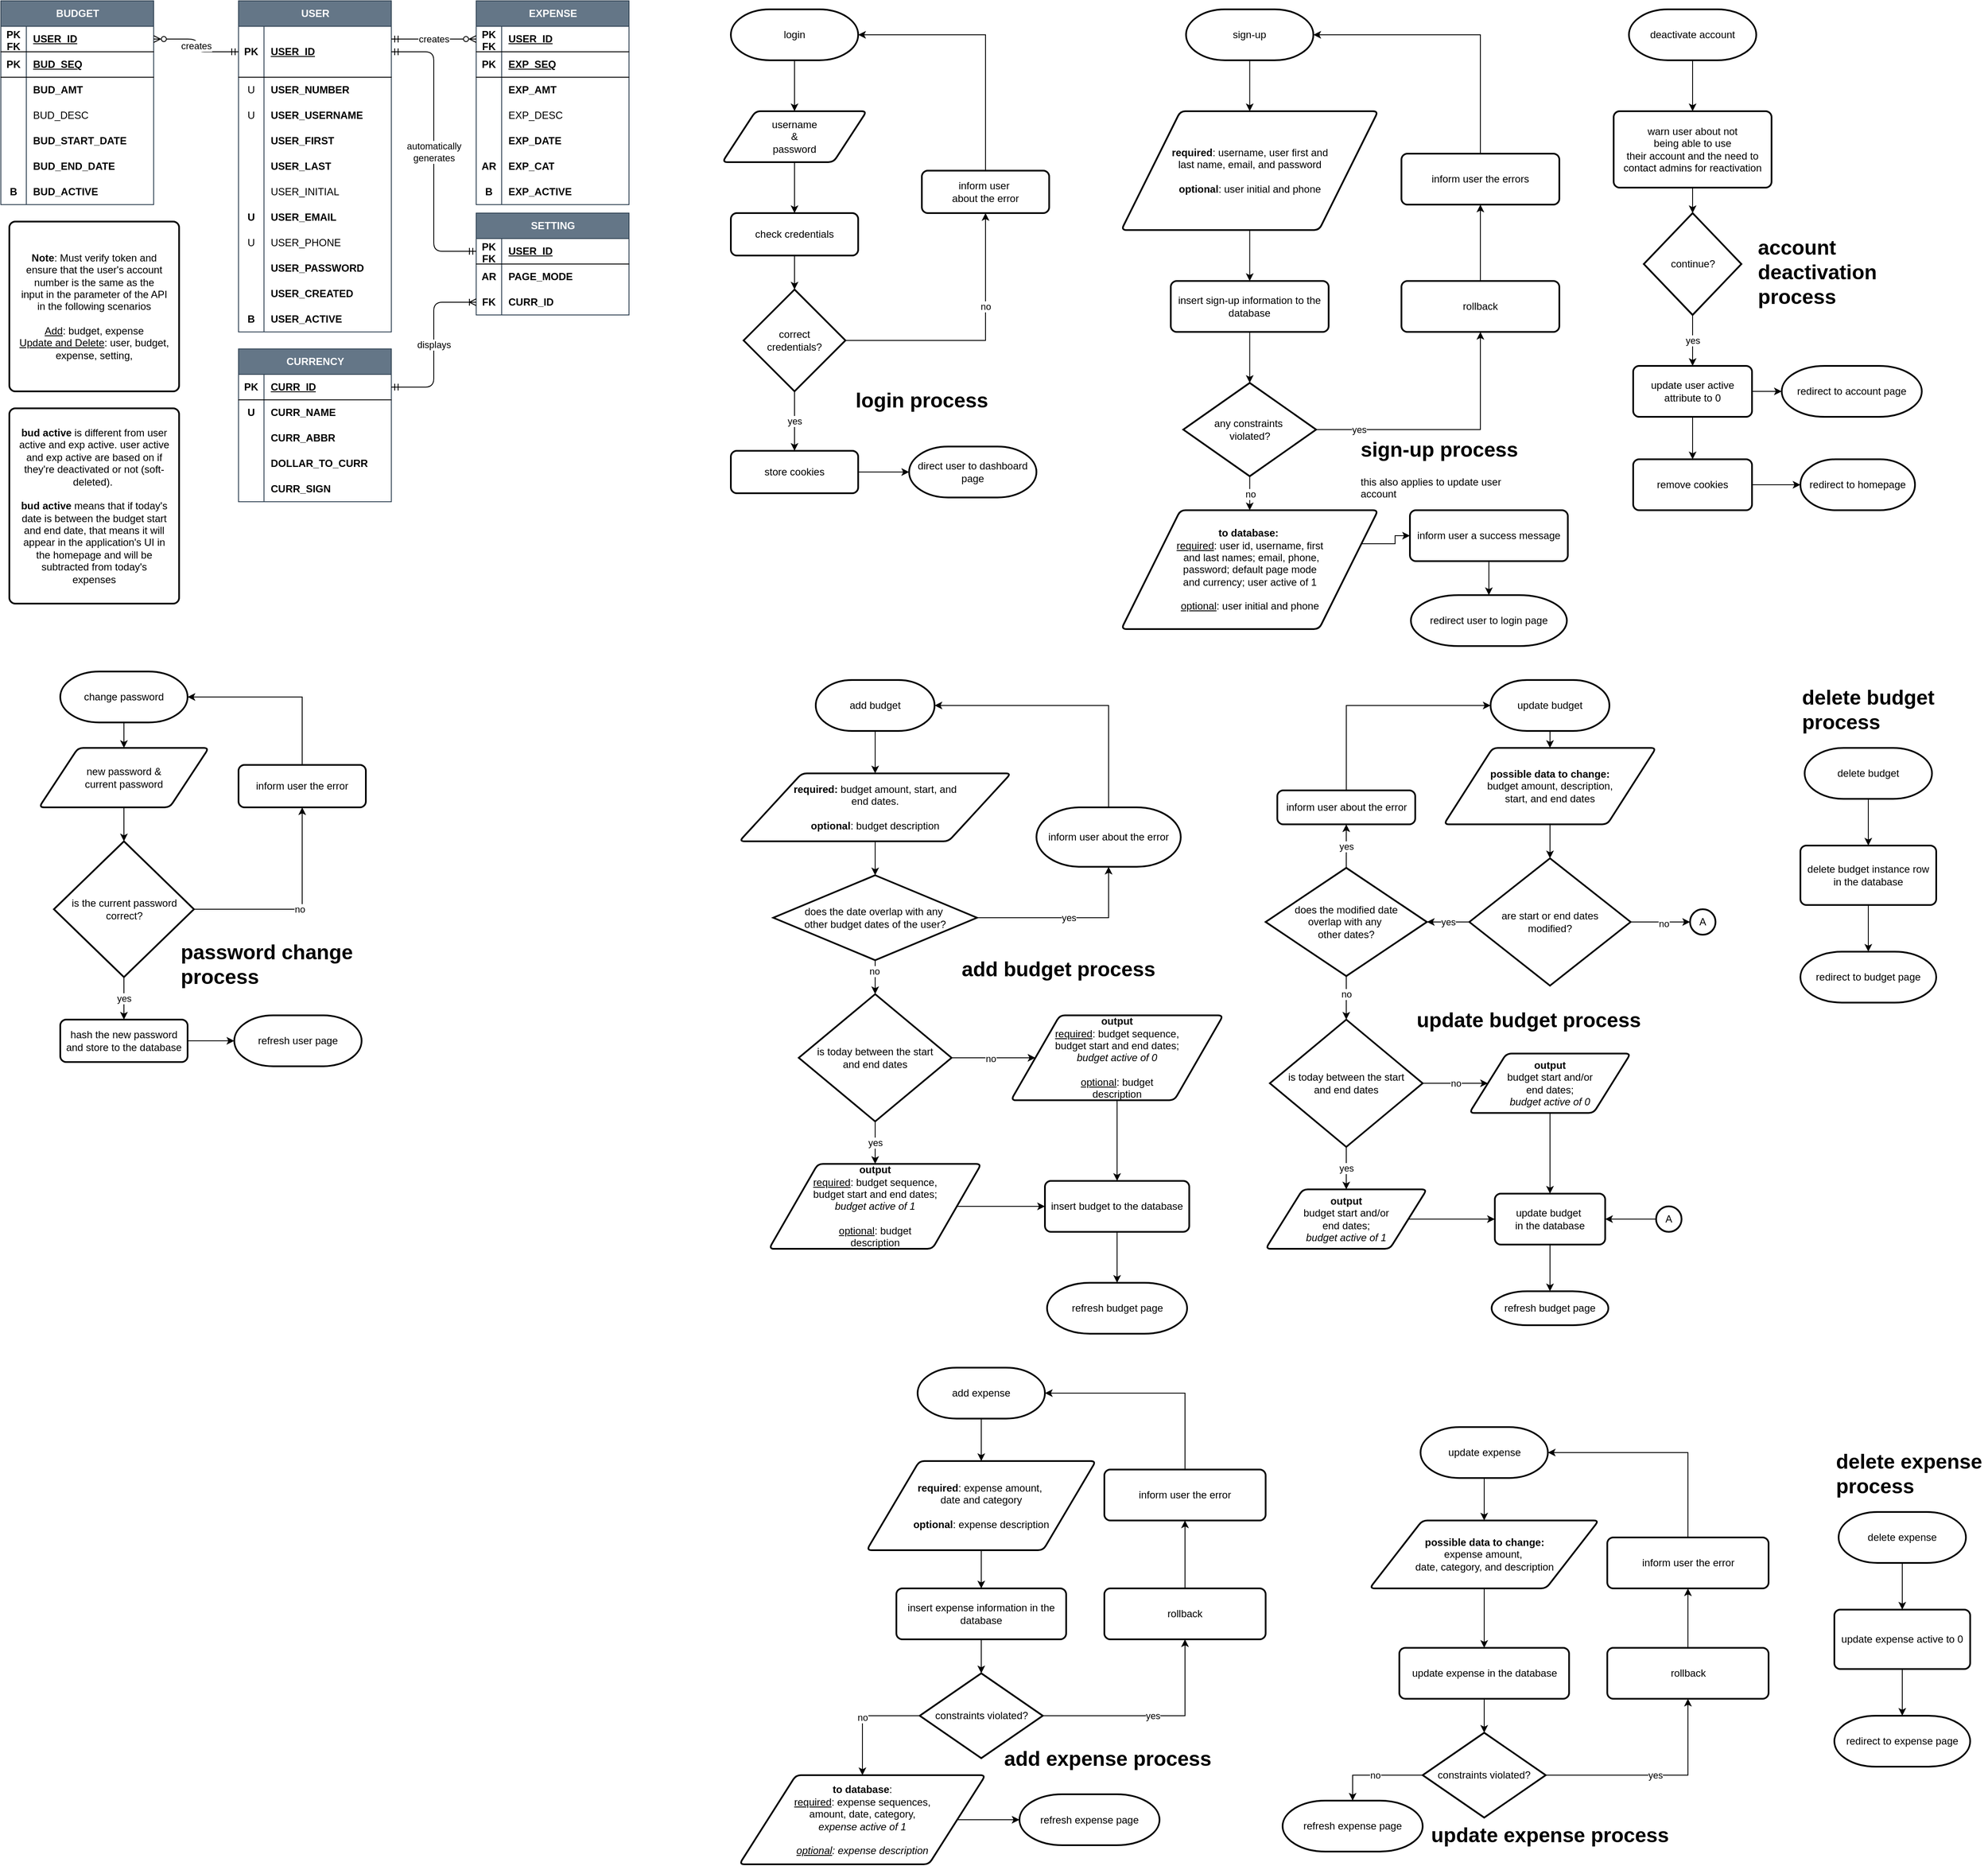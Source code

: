 <mxfile version="24.8.3">
  <diagram name="Page-1" id="OeRLr7eC-vetXbkdPCja">
    <mxGraphModel grid="1" page="1" gridSize="10" guides="1" tooltips="1" connect="1" arrows="1" fold="1" pageScale="1" pageWidth="850" pageHeight="1100" math="0" shadow="0">
      <root>
        <mxCell id="0" />
        <mxCell id="1" parent="0" />
        <mxCell id="X6pj7YaXZ-_5lvFSQrNL-1" value="USER" style="shape=table;startSize=30;container=1;collapsible=1;childLayout=tableLayout;fixedRows=1;rowLines=0;fontStyle=1;align=center;resizeLast=1;html=1;fillColor=#647687;fontColor=#ffffff;strokeColor=#314354;" vertex="1" parent="1">
          <mxGeometry x="280" width="180" height="390" as="geometry" />
        </mxCell>
        <mxCell id="X6pj7YaXZ-_5lvFSQrNL-2" value="" style="shape=tableRow;horizontal=0;startSize=0;swimlaneHead=0;swimlaneBody=0;fillColor=none;collapsible=0;dropTarget=0;points=[[0,0.5],[1,0.5]];portConstraint=eastwest;top=0;left=0;right=0;bottom=1;" vertex="1" parent="X6pj7YaXZ-_5lvFSQrNL-1">
          <mxGeometry y="30" width="180" height="60" as="geometry" />
        </mxCell>
        <mxCell id="X6pj7YaXZ-_5lvFSQrNL-3" value="PK" style="shape=partialRectangle;connectable=0;fillColor=none;top=0;left=0;bottom=0;right=0;fontStyle=1;overflow=hidden;whiteSpace=wrap;html=1;" vertex="1" parent="X6pj7YaXZ-_5lvFSQrNL-2">
          <mxGeometry width="30" height="60" as="geometry">
            <mxRectangle width="30" height="60" as="alternateBounds" />
          </mxGeometry>
        </mxCell>
        <mxCell id="X6pj7YaXZ-_5lvFSQrNL-4" value="USER_ID" style="shape=partialRectangle;connectable=0;fillColor=none;top=0;left=0;bottom=0;right=0;align=left;spacingLeft=6;fontStyle=5;overflow=hidden;whiteSpace=wrap;html=1;" vertex="1" parent="X6pj7YaXZ-_5lvFSQrNL-2">
          <mxGeometry x="30" width="150" height="60" as="geometry">
            <mxRectangle width="150" height="60" as="alternateBounds" />
          </mxGeometry>
        </mxCell>
        <mxCell id="X6pj7YaXZ-_5lvFSQrNL-5" value="" style="shape=tableRow;horizontal=0;startSize=0;swimlaneHead=0;swimlaneBody=0;fillColor=none;collapsible=0;dropTarget=0;points=[[0,0.5],[1,0.5]];portConstraint=eastwest;top=0;left=0;right=0;bottom=0;" vertex="1" parent="X6pj7YaXZ-_5lvFSQrNL-1">
          <mxGeometry y="90" width="180" height="30" as="geometry" />
        </mxCell>
        <mxCell id="X6pj7YaXZ-_5lvFSQrNL-6" value="U" style="shape=partialRectangle;connectable=0;fillColor=none;top=0;left=0;bottom=0;right=0;editable=1;overflow=hidden;whiteSpace=wrap;html=1;" vertex="1" parent="X6pj7YaXZ-_5lvFSQrNL-5">
          <mxGeometry width="30" height="30" as="geometry">
            <mxRectangle width="30" height="30" as="alternateBounds" />
          </mxGeometry>
        </mxCell>
        <mxCell id="X6pj7YaXZ-_5lvFSQrNL-7" value="USER_NUMBER" style="shape=partialRectangle;connectable=0;fillColor=none;top=0;left=0;bottom=0;right=0;align=left;spacingLeft=6;overflow=hidden;whiteSpace=wrap;html=1;fontStyle=1" vertex="1" parent="X6pj7YaXZ-_5lvFSQrNL-5">
          <mxGeometry x="30" width="150" height="30" as="geometry">
            <mxRectangle width="150" height="30" as="alternateBounds" />
          </mxGeometry>
        </mxCell>
        <mxCell id="X6pj7YaXZ-_5lvFSQrNL-8" value="" style="shape=tableRow;horizontal=0;startSize=0;swimlaneHead=0;swimlaneBody=0;fillColor=none;collapsible=0;dropTarget=0;points=[[0,0.5],[1,0.5]];portConstraint=eastwest;top=0;left=0;right=0;bottom=0;" vertex="1" parent="X6pj7YaXZ-_5lvFSQrNL-1">
          <mxGeometry y="120" width="180" height="30" as="geometry" />
        </mxCell>
        <mxCell id="X6pj7YaXZ-_5lvFSQrNL-9" value="U" style="shape=partialRectangle;connectable=0;fillColor=none;top=0;left=0;bottom=0;right=0;editable=1;overflow=hidden;whiteSpace=wrap;html=1;" vertex="1" parent="X6pj7YaXZ-_5lvFSQrNL-8">
          <mxGeometry width="30" height="30" as="geometry">
            <mxRectangle width="30" height="30" as="alternateBounds" />
          </mxGeometry>
        </mxCell>
        <mxCell id="X6pj7YaXZ-_5lvFSQrNL-10" value="USER_USERNAME" style="shape=partialRectangle;connectable=0;fillColor=none;top=0;left=0;bottom=0;right=0;align=left;spacingLeft=6;overflow=hidden;whiteSpace=wrap;html=1;fontStyle=1" vertex="1" parent="X6pj7YaXZ-_5lvFSQrNL-8">
          <mxGeometry x="30" width="150" height="30" as="geometry">
            <mxRectangle width="150" height="30" as="alternateBounds" />
          </mxGeometry>
        </mxCell>
        <mxCell id="X6pj7YaXZ-_5lvFSQrNL-14" value="" style="shape=tableRow;horizontal=0;startSize=0;swimlaneHead=0;swimlaneBody=0;fillColor=none;collapsible=0;dropTarget=0;points=[[0,0.5],[1,0.5]];portConstraint=eastwest;top=0;left=0;right=0;bottom=0;" vertex="1" parent="X6pj7YaXZ-_5lvFSQrNL-1">
          <mxGeometry y="150" width="180" height="30" as="geometry" />
        </mxCell>
        <mxCell id="X6pj7YaXZ-_5lvFSQrNL-15" value="" style="shape=partialRectangle;connectable=0;fillColor=none;top=0;left=0;bottom=0;right=0;editable=1;overflow=hidden;whiteSpace=wrap;html=1;" vertex="1" parent="X6pj7YaXZ-_5lvFSQrNL-14">
          <mxGeometry width="30" height="30" as="geometry">
            <mxRectangle width="30" height="30" as="alternateBounds" />
          </mxGeometry>
        </mxCell>
        <mxCell id="X6pj7YaXZ-_5lvFSQrNL-16" value="USER_FIRST" style="shape=partialRectangle;connectable=0;fillColor=none;top=0;left=0;bottom=0;right=0;align=left;spacingLeft=6;overflow=hidden;whiteSpace=wrap;html=1;fontStyle=1" vertex="1" parent="X6pj7YaXZ-_5lvFSQrNL-14">
          <mxGeometry x="30" width="150" height="30" as="geometry">
            <mxRectangle width="150" height="30" as="alternateBounds" />
          </mxGeometry>
        </mxCell>
        <mxCell id="X6pj7YaXZ-_5lvFSQrNL-17" value="" style="shape=tableRow;horizontal=0;startSize=0;swimlaneHead=0;swimlaneBody=0;fillColor=none;collapsible=0;dropTarget=0;points=[[0,0.5],[1,0.5]];portConstraint=eastwest;top=0;left=0;right=0;bottom=0;" vertex="1" parent="X6pj7YaXZ-_5lvFSQrNL-1">
          <mxGeometry y="180" width="180" height="30" as="geometry" />
        </mxCell>
        <mxCell id="X6pj7YaXZ-_5lvFSQrNL-18" value="" style="shape=partialRectangle;connectable=0;fillColor=none;top=0;left=0;bottom=0;right=0;editable=1;overflow=hidden;whiteSpace=wrap;html=1;" vertex="1" parent="X6pj7YaXZ-_5lvFSQrNL-17">
          <mxGeometry width="30" height="30" as="geometry">
            <mxRectangle width="30" height="30" as="alternateBounds" />
          </mxGeometry>
        </mxCell>
        <mxCell id="X6pj7YaXZ-_5lvFSQrNL-19" value="USER_LAST" style="shape=partialRectangle;connectable=0;fillColor=none;top=0;left=0;bottom=0;right=0;align=left;spacingLeft=6;overflow=hidden;whiteSpace=wrap;html=1;fontStyle=1" vertex="1" parent="X6pj7YaXZ-_5lvFSQrNL-17">
          <mxGeometry x="30" width="150" height="30" as="geometry">
            <mxRectangle width="150" height="30" as="alternateBounds" />
          </mxGeometry>
        </mxCell>
        <mxCell id="X6pj7YaXZ-_5lvFSQrNL-26" value="" style="shape=tableRow;horizontal=0;startSize=0;swimlaneHead=0;swimlaneBody=0;fillColor=none;collapsible=0;dropTarget=0;points=[[0,0.5],[1,0.5]];portConstraint=eastwest;top=0;left=0;right=0;bottom=0;" vertex="1" parent="X6pj7YaXZ-_5lvFSQrNL-1">
          <mxGeometry y="210" width="180" height="30" as="geometry" />
        </mxCell>
        <mxCell id="X6pj7YaXZ-_5lvFSQrNL-27" value="" style="shape=partialRectangle;connectable=0;fillColor=none;top=0;left=0;bottom=0;right=0;editable=1;overflow=hidden;whiteSpace=wrap;html=1;" vertex="1" parent="X6pj7YaXZ-_5lvFSQrNL-26">
          <mxGeometry width="30" height="30" as="geometry">
            <mxRectangle width="30" height="30" as="alternateBounds" />
          </mxGeometry>
        </mxCell>
        <mxCell id="X6pj7YaXZ-_5lvFSQrNL-28" value="&lt;span style=&quot;font-weight: normal;&quot;&gt;USER_INITIAL&lt;/span&gt;" style="shape=partialRectangle;connectable=0;fillColor=none;top=0;left=0;bottom=0;right=0;align=left;spacingLeft=6;overflow=hidden;whiteSpace=wrap;html=1;fontStyle=1" vertex="1" parent="X6pj7YaXZ-_5lvFSQrNL-26">
          <mxGeometry x="30" width="150" height="30" as="geometry">
            <mxRectangle width="150" height="30" as="alternateBounds" />
          </mxGeometry>
        </mxCell>
        <mxCell id="X6pj7YaXZ-_5lvFSQrNL-11" value="" style="shape=tableRow;horizontal=0;startSize=0;swimlaneHead=0;swimlaneBody=0;fillColor=none;collapsible=0;dropTarget=0;points=[[0,0.5],[1,0.5]];portConstraint=eastwest;top=0;left=0;right=0;bottom=0;" vertex="1" parent="X6pj7YaXZ-_5lvFSQrNL-1">
          <mxGeometry y="240" width="180" height="30" as="geometry" />
        </mxCell>
        <mxCell id="X6pj7YaXZ-_5lvFSQrNL-12" value="&lt;b&gt;U&lt;/b&gt;" style="shape=partialRectangle;connectable=0;fillColor=none;top=0;left=0;bottom=0;right=0;editable=1;overflow=hidden;whiteSpace=wrap;html=1;" vertex="1" parent="X6pj7YaXZ-_5lvFSQrNL-11">
          <mxGeometry width="30" height="30" as="geometry">
            <mxRectangle width="30" height="30" as="alternateBounds" />
          </mxGeometry>
        </mxCell>
        <mxCell id="X6pj7YaXZ-_5lvFSQrNL-13" value="&lt;b&gt;USER_EMAIL&lt;/b&gt;" style="shape=partialRectangle;connectable=0;fillColor=none;top=0;left=0;bottom=0;right=0;align=left;spacingLeft=6;overflow=hidden;whiteSpace=wrap;html=1;" vertex="1" parent="X6pj7YaXZ-_5lvFSQrNL-11">
          <mxGeometry x="30" width="150" height="30" as="geometry">
            <mxRectangle width="150" height="30" as="alternateBounds" />
          </mxGeometry>
        </mxCell>
        <mxCell id="X6pj7YaXZ-_5lvFSQrNL-20" value="" style="shape=tableRow;horizontal=0;startSize=0;swimlaneHead=0;swimlaneBody=0;fillColor=none;collapsible=0;dropTarget=0;points=[[0,0.5],[1,0.5]];portConstraint=eastwest;top=0;left=0;right=0;bottom=0;" vertex="1" parent="X6pj7YaXZ-_5lvFSQrNL-1">
          <mxGeometry y="270" width="180" height="30" as="geometry" />
        </mxCell>
        <mxCell id="X6pj7YaXZ-_5lvFSQrNL-21" value="U" style="shape=partialRectangle;connectable=0;fillColor=none;top=0;left=0;bottom=0;right=0;editable=1;overflow=hidden;whiteSpace=wrap;html=1;" vertex="1" parent="X6pj7YaXZ-_5lvFSQrNL-20">
          <mxGeometry width="30" height="30" as="geometry">
            <mxRectangle width="30" height="30" as="alternateBounds" />
          </mxGeometry>
        </mxCell>
        <mxCell id="X6pj7YaXZ-_5lvFSQrNL-22" value="USER_PHONE" style="shape=partialRectangle;connectable=0;fillColor=none;top=0;left=0;bottom=0;right=0;align=left;spacingLeft=6;overflow=hidden;whiteSpace=wrap;html=1;" vertex="1" parent="X6pj7YaXZ-_5lvFSQrNL-20">
          <mxGeometry x="30" width="150" height="30" as="geometry">
            <mxRectangle width="150" height="30" as="alternateBounds" />
          </mxGeometry>
        </mxCell>
        <mxCell id="X6pj7YaXZ-_5lvFSQrNL-23" value="" style="shape=tableRow;horizontal=0;startSize=0;swimlaneHead=0;swimlaneBody=0;fillColor=none;collapsible=0;dropTarget=0;points=[[0,0.5],[1,0.5]];portConstraint=eastwest;top=0;left=0;right=0;bottom=0;" vertex="1" parent="X6pj7YaXZ-_5lvFSQrNL-1">
          <mxGeometry y="300" width="180" height="30" as="geometry" />
        </mxCell>
        <mxCell id="X6pj7YaXZ-_5lvFSQrNL-24" value="" style="shape=partialRectangle;connectable=0;fillColor=none;top=0;left=0;bottom=0;right=0;editable=1;overflow=hidden;whiteSpace=wrap;html=1;" vertex="1" parent="X6pj7YaXZ-_5lvFSQrNL-23">
          <mxGeometry width="30" height="30" as="geometry">
            <mxRectangle width="30" height="30" as="alternateBounds" />
          </mxGeometry>
        </mxCell>
        <mxCell id="X6pj7YaXZ-_5lvFSQrNL-25" value="&lt;b&gt;USER_PASSWORD&lt;/b&gt;" style="shape=partialRectangle;connectable=0;fillColor=none;top=0;left=0;bottom=0;right=0;align=left;spacingLeft=6;overflow=hidden;whiteSpace=wrap;html=1;" vertex="1" parent="X6pj7YaXZ-_5lvFSQrNL-23">
          <mxGeometry x="30" width="150" height="30" as="geometry">
            <mxRectangle width="150" height="30" as="alternateBounds" />
          </mxGeometry>
        </mxCell>
        <mxCell id="2IsBwh009rrDyMOtc46o-1" value="" style="shape=tableRow;horizontal=0;startSize=0;swimlaneHead=0;swimlaneBody=0;fillColor=none;collapsible=0;dropTarget=0;points=[[0,0.5],[1,0.5]];portConstraint=eastwest;top=0;left=0;right=0;bottom=0;" vertex="1" parent="X6pj7YaXZ-_5lvFSQrNL-1">
          <mxGeometry y="330" width="180" height="30" as="geometry" />
        </mxCell>
        <mxCell id="2IsBwh009rrDyMOtc46o-2" value="" style="shape=partialRectangle;connectable=0;fillColor=none;top=0;left=0;bottom=0;right=0;editable=1;overflow=hidden;whiteSpace=wrap;html=1;" vertex="1" parent="2IsBwh009rrDyMOtc46o-1">
          <mxGeometry width="30" height="30" as="geometry">
            <mxRectangle width="30" height="30" as="alternateBounds" />
          </mxGeometry>
        </mxCell>
        <mxCell id="2IsBwh009rrDyMOtc46o-3" value="&lt;b&gt;USER_CREATED&lt;/b&gt;" style="shape=partialRectangle;connectable=0;fillColor=none;top=0;left=0;bottom=0;right=0;align=left;spacingLeft=6;overflow=hidden;whiteSpace=wrap;html=1;" vertex="1" parent="2IsBwh009rrDyMOtc46o-1">
          <mxGeometry x="30" width="150" height="30" as="geometry">
            <mxRectangle width="150" height="30" as="alternateBounds" />
          </mxGeometry>
        </mxCell>
        <mxCell id="X6pj7YaXZ-_5lvFSQrNL-77" value="" style="shape=tableRow;horizontal=0;startSize=0;swimlaneHead=0;swimlaneBody=0;fillColor=none;collapsible=0;dropTarget=0;points=[[0,0.5],[1,0.5]];portConstraint=eastwest;top=0;left=0;right=0;bottom=0;" vertex="1" parent="X6pj7YaXZ-_5lvFSQrNL-1">
          <mxGeometry y="360" width="180" height="30" as="geometry" />
        </mxCell>
        <mxCell id="X6pj7YaXZ-_5lvFSQrNL-78" value="&lt;b&gt;B&lt;/b&gt;" style="shape=partialRectangle;connectable=0;fillColor=none;top=0;left=0;bottom=0;right=0;editable=1;overflow=hidden;whiteSpace=wrap;html=1;" vertex="1" parent="X6pj7YaXZ-_5lvFSQrNL-77">
          <mxGeometry width="30" height="30" as="geometry">
            <mxRectangle width="30" height="30" as="alternateBounds" />
          </mxGeometry>
        </mxCell>
        <mxCell id="X6pj7YaXZ-_5lvFSQrNL-79" value="&lt;b&gt;USER_ACTIVE&lt;/b&gt;" style="shape=partialRectangle;connectable=0;fillColor=none;top=0;left=0;bottom=0;right=0;align=left;spacingLeft=6;overflow=hidden;whiteSpace=wrap;html=1;" vertex="1" parent="X6pj7YaXZ-_5lvFSQrNL-77">
          <mxGeometry x="30" width="150" height="30" as="geometry">
            <mxRectangle width="150" height="30" as="alternateBounds" />
          </mxGeometry>
        </mxCell>
        <mxCell id="X6pj7YaXZ-_5lvFSQrNL-29" value="EXPENSE" style="shape=table;startSize=30;container=1;collapsible=1;childLayout=tableLayout;fixedRows=1;rowLines=0;fontStyle=1;align=center;resizeLast=1;html=1;fillColor=#647687;fontColor=#ffffff;strokeColor=#314354;" vertex="1" parent="1">
          <mxGeometry x="560" width="180" height="240" as="geometry" />
        </mxCell>
        <mxCell id="X6pj7YaXZ-_5lvFSQrNL-30" value="" style="shape=tableRow;horizontal=0;startSize=0;swimlaneHead=0;swimlaneBody=0;fillColor=none;collapsible=0;dropTarget=0;points=[[0,0.5],[1,0.5]];portConstraint=eastwest;top=0;left=0;right=0;bottom=1;" vertex="1" parent="X6pj7YaXZ-_5lvFSQrNL-29">
          <mxGeometry y="30" width="180" height="30" as="geometry" />
        </mxCell>
        <mxCell id="X6pj7YaXZ-_5lvFSQrNL-31" value="PK&lt;div&gt;FK&lt;/div&gt;" style="shape=partialRectangle;connectable=0;fillColor=none;top=0;left=0;bottom=0;right=0;fontStyle=1;overflow=hidden;whiteSpace=wrap;html=1;" vertex="1" parent="X6pj7YaXZ-_5lvFSQrNL-30">
          <mxGeometry width="30" height="30" as="geometry">
            <mxRectangle width="30" height="30" as="alternateBounds" />
          </mxGeometry>
        </mxCell>
        <mxCell id="X6pj7YaXZ-_5lvFSQrNL-32" value="USER_ID" style="shape=partialRectangle;connectable=0;fillColor=none;top=0;left=0;bottom=0;right=0;align=left;spacingLeft=6;fontStyle=5;overflow=hidden;whiteSpace=wrap;html=1;" vertex="1" parent="X6pj7YaXZ-_5lvFSQrNL-30">
          <mxGeometry x="30" width="150" height="30" as="geometry">
            <mxRectangle width="150" height="30" as="alternateBounds" />
          </mxGeometry>
        </mxCell>
        <mxCell id="X6pj7YaXZ-_5lvFSQrNL-42" value="" style="shape=tableRow;horizontal=0;startSize=0;swimlaneHead=0;swimlaneBody=0;fillColor=none;collapsible=0;dropTarget=0;points=[[0,0.5],[1,0.5]];portConstraint=eastwest;top=0;left=0;right=0;bottom=1;" vertex="1" parent="X6pj7YaXZ-_5lvFSQrNL-29">
          <mxGeometry y="60" width="180" height="30" as="geometry" />
        </mxCell>
        <mxCell id="X6pj7YaXZ-_5lvFSQrNL-43" value="PK" style="shape=partialRectangle;connectable=0;fillColor=none;top=0;left=0;bottom=0;right=0;fontStyle=1;overflow=hidden;whiteSpace=wrap;html=1;" vertex="1" parent="X6pj7YaXZ-_5lvFSQrNL-42">
          <mxGeometry width="30" height="30" as="geometry">
            <mxRectangle width="30" height="30" as="alternateBounds" />
          </mxGeometry>
        </mxCell>
        <mxCell id="X6pj7YaXZ-_5lvFSQrNL-44" value="EXP_SEQ" style="shape=partialRectangle;connectable=0;fillColor=none;top=0;left=0;bottom=0;right=0;align=left;spacingLeft=6;fontStyle=5;overflow=hidden;whiteSpace=wrap;html=1;" vertex="1" parent="X6pj7YaXZ-_5lvFSQrNL-42">
          <mxGeometry x="30" width="150" height="30" as="geometry">
            <mxRectangle width="150" height="30" as="alternateBounds" />
          </mxGeometry>
        </mxCell>
        <mxCell id="X6pj7YaXZ-_5lvFSQrNL-33" value="" style="shape=tableRow;horizontal=0;startSize=0;swimlaneHead=0;swimlaneBody=0;fillColor=none;collapsible=0;dropTarget=0;points=[[0,0.5],[1,0.5]];portConstraint=eastwest;top=0;left=0;right=0;bottom=0;" vertex="1" parent="X6pj7YaXZ-_5lvFSQrNL-29">
          <mxGeometry y="90" width="180" height="30" as="geometry" />
        </mxCell>
        <mxCell id="X6pj7YaXZ-_5lvFSQrNL-34" value="" style="shape=partialRectangle;connectable=0;fillColor=none;top=0;left=0;bottom=0;right=0;editable=1;overflow=hidden;whiteSpace=wrap;html=1;" vertex="1" parent="X6pj7YaXZ-_5lvFSQrNL-33">
          <mxGeometry width="30" height="30" as="geometry">
            <mxRectangle width="30" height="30" as="alternateBounds" />
          </mxGeometry>
        </mxCell>
        <mxCell id="X6pj7YaXZ-_5lvFSQrNL-35" value="&lt;b&gt;EXP_AMT&lt;/b&gt;" style="shape=partialRectangle;connectable=0;fillColor=none;top=0;left=0;bottom=0;right=0;align=left;spacingLeft=6;overflow=hidden;whiteSpace=wrap;html=1;" vertex="1" parent="X6pj7YaXZ-_5lvFSQrNL-33">
          <mxGeometry x="30" width="150" height="30" as="geometry">
            <mxRectangle width="150" height="30" as="alternateBounds" />
          </mxGeometry>
        </mxCell>
        <mxCell id="X6pj7YaXZ-_5lvFSQrNL-36" value="" style="shape=tableRow;horizontal=0;startSize=0;swimlaneHead=0;swimlaneBody=0;fillColor=none;collapsible=0;dropTarget=0;points=[[0,0.5],[1,0.5]];portConstraint=eastwest;top=0;left=0;right=0;bottom=0;" vertex="1" parent="X6pj7YaXZ-_5lvFSQrNL-29">
          <mxGeometry y="120" width="180" height="30" as="geometry" />
        </mxCell>
        <mxCell id="X6pj7YaXZ-_5lvFSQrNL-37" value="" style="shape=partialRectangle;connectable=0;fillColor=none;top=0;left=0;bottom=0;right=0;editable=1;overflow=hidden;whiteSpace=wrap;html=1;" vertex="1" parent="X6pj7YaXZ-_5lvFSQrNL-36">
          <mxGeometry width="30" height="30" as="geometry">
            <mxRectangle width="30" height="30" as="alternateBounds" />
          </mxGeometry>
        </mxCell>
        <mxCell id="X6pj7YaXZ-_5lvFSQrNL-38" value="EXP_DESC" style="shape=partialRectangle;connectable=0;fillColor=none;top=0;left=0;bottom=0;right=0;align=left;spacingLeft=6;overflow=hidden;whiteSpace=wrap;html=1;" vertex="1" parent="X6pj7YaXZ-_5lvFSQrNL-36">
          <mxGeometry x="30" width="150" height="30" as="geometry">
            <mxRectangle width="150" height="30" as="alternateBounds" />
          </mxGeometry>
        </mxCell>
        <mxCell id="X6pj7YaXZ-_5lvFSQrNL-39" value="" style="shape=tableRow;horizontal=0;startSize=0;swimlaneHead=0;swimlaneBody=0;fillColor=none;collapsible=0;dropTarget=0;points=[[0,0.5],[1,0.5]];portConstraint=eastwest;top=0;left=0;right=0;bottom=0;" vertex="1" parent="X6pj7YaXZ-_5lvFSQrNL-29">
          <mxGeometry y="150" width="180" height="30" as="geometry" />
        </mxCell>
        <mxCell id="X6pj7YaXZ-_5lvFSQrNL-40" value="" style="shape=partialRectangle;connectable=0;fillColor=none;top=0;left=0;bottom=0;right=0;editable=1;overflow=hidden;whiteSpace=wrap;html=1;" vertex="1" parent="X6pj7YaXZ-_5lvFSQrNL-39">
          <mxGeometry width="30" height="30" as="geometry">
            <mxRectangle width="30" height="30" as="alternateBounds" />
          </mxGeometry>
        </mxCell>
        <mxCell id="X6pj7YaXZ-_5lvFSQrNL-41" value="EXP_DATE" style="shape=partialRectangle;connectable=0;fillColor=none;top=0;left=0;bottom=0;right=0;align=left;spacingLeft=6;overflow=hidden;whiteSpace=wrap;html=1;fontStyle=1" vertex="1" parent="X6pj7YaXZ-_5lvFSQrNL-39">
          <mxGeometry x="30" width="150" height="30" as="geometry">
            <mxRectangle width="150" height="30" as="alternateBounds" />
          </mxGeometry>
        </mxCell>
        <mxCell id="X6pj7YaXZ-_5lvFSQrNL-48" value="" style="shape=tableRow;horizontal=0;startSize=0;swimlaneHead=0;swimlaneBody=0;fillColor=none;collapsible=0;dropTarget=0;points=[[0,0.5],[1,0.5]];portConstraint=eastwest;top=0;left=0;right=0;bottom=0;" vertex="1" parent="X6pj7YaXZ-_5lvFSQrNL-29">
          <mxGeometry y="180" width="180" height="30" as="geometry" />
        </mxCell>
        <mxCell id="X6pj7YaXZ-_5lvFSQrNL-49" value="&lt;b&gt;AR&lt;/b&gt;" style="shape=partialRectangle;connectable=0;fillColor=none;top=0;left=0;bottom=0;right=0;editable=1;overflow=hidden;whiteSpace=wrap;html=1;" vertex="1" parent="X6pj7YaXZ-_5lvFSQrNL-48">
          <mxGeometry width="30" height="30" as="geometry">
            <mxRectangle width="30" height="30" as="alternateBounds" />
          </mxGeometry>
        </mxCell>
        <mxCell id="X6pj7YaXZ-_5lvFSQrNL-50" value="EXP_CAT" style="shape=partialRectangle;connectable=0;fillColor=none;top=0;left=0;bottom=0;right=0;align=left;spacingLeft=6;overflow=hidden;whiteSpace=wrap;html=1;fontStyle=1" vertex="1" parent="X6pj7YaXZ-_5lvFSQrNL-48">
          <mxGeometry x="30" width="150" height="30" as="geometry">
            <mxRectangle width="150" height="30" as="alternateBounds" />
          </mxGeometry>
        </mxCell>
        <mxCell id="X6pj7YaXZ-_5lvFSQrNL-52" value="" style="shape=tableRow;horizontal=0;startSize=0;swimlaneHead=0;swimlaneBody=0;fillColor=none;collapsible=0;dropTarget=0;points=[[0,0.5],[1,0.5]];portConstraint=eastwest;top=0;left=0;right=0;bottom=0;" vertex="1" parent="X6pj7YaXZ-_5lvFSQrNL-29">
          <mxGeometry y="210" width="180" height="30" as="geometry" />
        </mxCell>
        <mxCell id="X6pj7YaXZ-_5lvFSQrNL-53" value="&lt;b&gt;B&lt;/b&gt;" style="shape=partialRectangle;connectable=0;fillColor=none;top=0;left=0;bottom=0;right=0;editable=1;overflow=hidden;whiteSpace=wrap;html=1;" vertex="1" parent="X6pj7YaXZ-_5lvFSQrNL-52">
          <mxGeometry width="30" height="30" as="geometry">
            <mxRectangle width="30" height="30" as="alternateBounds" />
          </mxGeometry>
        </mxCell>
        <mxCell id="X6pj7YaXZ-_5lvFSQrNL-54" value="EXP_ACTIVE" style="shape=partialRectangle;connectable=0;fillColor=none;top=0;left=0;bottom=0;right=0;align=left;spacingLeft=6;overflow=hidden;whiteSpace=wrap;html=1;fontStyle=1" vertex="1" parent="X6pj7YaXZ-_5lvFSQrNL-52">
          <mxGeometry x="30" width="150" height="30" as="geometry">
            <mxRectangle width="150" height="30" as="alternateBounds" />
          </mxGeometry>
        </mxCell>
        <mxCell id="X6pj7YaXZ-_5lvFSQrNL-51" value="creates" style="edgeStyle=orthogonalEdgeStyle;rounded=1;orthogonalLoop=1;jettySize=auto;html=1;entryX=0;entryY=0.5;entryDx=0;entryDy=0;endArrow=ERzeroToMany;endFill=0;startArrow=ERmandOne;startFill=0;curved=0;" edge="1" parent="1" source="X6pj7YaXZ-_5lvFSQrNL-2" target="X6pj7YaXZ-_5lvFSQrNL-30">
          <mxGeometry relative="1" as="geometry">
            <Array as="points">
              <mxPoint x="490" y="45" />
              <mxPoint x="490" y="45" />
            </Array>
          </mxGeometry>
        </mxCell>
        <mxCell id="X6pj7YaXZ-_5lvFSQrNL-55" value="BUDGET" style="shape=table;startSize=30;container=1;collapsible=1;childLayout=tableLayout;fixedRows=1;rowLines=0;fontStyle=1;align=center;resizeLast=1;html=1;fillColor=#647687;fontColor=#ffffff;strokeColor=#314354;" vertex="1" parent="1">
          <mxGeometry width="180" height="240" as="geometry" />
        </mxCell>
        <mxCell id="X6pj7YaXZ-_5lvFSQrNL-56" value="" style="shape=tableRow;horizontal=0;startSize=0;swimlaneHead=0;swimlaneBody=0;fillColor=none;collapsible=0;dropTarget=0;points=[[0,0.5],[1,0.5]];portConstraint=eastwest;top=0;left=0;right=0;bottom=1;" vertex="1" parent="X6pj7YaXZ-_5lvFSQrNL-55">
          <mxGeometry y="30" width="180" height="30" as="geometry" />
        </mxCell>
        <mxCell id="X6pj7YaXZ-_5lvFSQrNL-57" value="PK&lt;div&gt;FK&lt;/div&gt;" style="shape=partialRectangle;connectable=0;fillColor=none;top=0;left=0;bottom=0;right=0;fontStyle=1;overflow=hidden;whiteSpace=wrap;html=1;" vertex="1" parent="X6pj7YaXZ-_5lvFSQrNL-56">
          <mxGeometry width="30" height="30" as="geometry">
            <mxRectangle width="30" height="30" as="alternateBounds" />
          </mxGeometry>
        </mxCell>
        <mxCell id="X6pj7YaXZ-_5lvFSQrNL-58" value="USER_ID" style="shape=partialRectangle;connectable=0;fillColor=none;top=0;left=0;bottom=0;right=0;align=left;spacingLeft=6;fontStyle=5;overflow=hidden;whiteSpace=wrap;html=1;" vertex="1" parent="X6pj7YaXZ-_5lvFSQrNL-56">
          <mxGeometry x="30" width="150" height="30" as="geometry">
            <mxRectangle width="150" height="30" as="alternateBounds" />
          </mxGeometry>
        </mxCell>
        <mxCell id="X6pj7YaXZ-_5lvFSQrNL-68" value="" style="shape=tableRow;horizontal=0;startSize=0;swimlaneHead=0;swimlaneBody=0;fillColor=none;collapsible=0;dropTarget=0;points=[[0,0.5],[1,0.5]];portConstraint=eastwest;top=0;left=0;right=0;bottom=1;" vertex="1" parent="X6pj7YaXZ-_5lvFSQrNL-55">
          <mxGeometry y="60" width="180" height="30" as="geometry" />
        </mxCell>
        <mxCell id="X6pj7YaXZ-_5lvFSQrNL-69" value="PK" style="shape=partialRectangle;connectable=0;fillColor=none;top=0;left=0;bottom=0;right=0;fontStyle=1;overflow=hidden;whiteSpace=wrap;html=1;" vertex="1" parent="X6pj7YaXZ-_5lvFSQrNL-68">
          <mxGeometry width="30" height="30" as="geometry">
            <mxRectangle width="30" height="30" as="alternateBounds" />
          </mxGeometry>
        </mxCell>
        <mxCell id="X6pj7YaXZ-_5lvFSQrNL-70" value="BUD_SEQ" style="shape=partialRectangle;connectable=0;fillColor=none;top=0;left=0;bottom=0;right=0;align=left;spacingLeft=6;fontStyle=5;overflow=hidden;whiteSpace=wrap;html=1;" vertex="1" parent="X6pj7YaXZ-_5lvFSQrNL-68">
          <mxGeometry x="30" width="150" height="30" as="geometry">
            <mxRectangle width="150" height="30" as="alternateBounds" />
          </mxGeometry>
        </mxCell>
        <mxCell id="X6pj7YaXZ-_5lvFSQrNL-59" value="" style="shape=tableRow;horizontal=0;startSize=0;swimlaneHead=0;swimlaneBody=0;fillColor=none;collapsible=0;dropTarget=0;points=[[0,0.5],[1,0.5]];portConstraint=eastwest;top=0;left=0;right=0;bottom=0;" vertex="1" parent="X6pj7YaXZ-_5lvFSQrNL-55">
          <mxGeometry y="90" width="180" height="30" as="geometry" />
        </mxCell>
        <mxCell id="X6pj7YaXZ-_5lvFSQrNL-60" value="" style="shape=partialRectangle;connectable=0;fillColor=none;top=0;left=0;bottom=0;right=0;editable=1;overflow=hidden;whiteSpace=wrap;html=1;" vertex="1" parent="X6pj7YaXZ-_5lvFSQrNL-59">
          <mxGeometry width="30" height="30" as="geometry">
            <mxRectangle width="30" height="30" as="alternateBounds" />
          </mxGeometry>
        </mxCell>
        <mxCell id="X6pj7YaXZ-_5lvFSQrNL-61" value="&lt;b&gt;BUD_AMT&lt;/b&gt;" style="shape=partialRectangle;connectable=0;fillColor=none;top=0;left=0;bottom=0;right=0;align=left;spacingLeft=6;overflow=hidden;whiteSpace=wrap;html=1;" vertex="1" parent="X6pj7YaXZ-_5lvFSQrNL-59">
          <mxGeometry x="30" width="150" height="30" as="geometry">
            <mxRectangle width="150" height="30" as="alternateBounds" />
          </mxGeometry>
        </mxCell>
        <mxCell id="X6pj7YaXZ-_5lvFSQrNL-62" value="" style="shape=tableRow;horizontal=0;startSize=0;swimlaneHead=0;swimlaneBody=0;fillColor=none;collapsible=0;dropTarget=0;points=[[0,0.5],[1,0.5]];portConstraint=eastwest;top=0;left=0;right=0;bottom=0;" vertex="1" parent="X6pj7YaXZ-_5lvFSQrNL-55">
          <mxGeometry y="120" width="180" height="30" as="geometry" />
        </mxCell>
        <mxCell id="X6pj7YaXZ-_5lvFSQrNL-63" value="" style="shape=partialRectangle;connectable=0;fillColor=none;top=0;left=0;bottom=0;right=0;editable=1;overflow=hidden;whiteSpace=wrap;html=1;" vertex="1" parent="X6pj7YaXZ-_5lvFSQrNL-62">
          <mxGeometry width="30" height="30" as="geometry">
            <mxRectangle width="30" height="30" as="alternateBounds" />
          </mxGeometry>
        </mxCell>
        <mxCell id="X6pj7YaXZ-_5lvFSQrNL-64" value="BUD_DESC" style="shape=partialRectangle;connectable=0;fillColor=none;top=0;left=0;bottom=0;right=0;align=left;spacingLeft=6;overflow=hidden;whiteSpace=wrap;html=1;" vertex="1" parent="X6pj7YaXZ-_5lvFSQrNL-62">
          <mxGeometry x="30" width="150" height="30" as="geometry">
            <mxRectangle width="150" height="30" as="alternateBounds" />
          </mxGeometry>
        </mxCell>
        <mxCell id="X6pj7YaXZ-_5lvFSQrNL-65" value="" style="shape=tableRow;horizontal=0;startSize=0;swimlaneHead=0;swimlaneBody=0;fillColor=none;collapsible=0;dropTarget=0;points=[[0,0.5],[1,0.5]];portConstraint=eastwest;top=0;left=0;right=0;bottom=0;" vertex="1" parent="X6pj7YaXZ-_5lvFSQrNL-55">
          <mxGeometry y="150" width="180" height="30" as="geometry" />
        </mxCell>
        <mxCell id="X6pj7YaXZ-_5lvFSQrNL-66" value="" style="shape=partialRectangle;connectable=0;fillColor=none;top=0;left=0;bottom=0;right=0;editable=1;overflow=hidden;whiteSpace=wrap;html=1;" vertex="1" parent="X6pj7YaXZ-_5lvFSQrNL-65">
          <mxGeometry width="30" height="30" as="geometry">
            <mxRectangle width="30" height="30" as="alternateBounds" />
          </mxGeometry>
        </mxCell>
        <mxCell id="X6pj7YaXZ-_5lvFSQrNL-67" value="&lt;b&gt;BUD_START_DATE&lt;/b&gt;" style="shape=partialRectangle;connectable=0;fillColor=none;top=0;left=0;bottom=0;right=0;align=left;spacingLeft=6;overflow=hidden;whiteSpace=wrap;html=1;" vertex="1" parent="X6pj7YaXZ-_5lvFSQrNL-65">
          <mxGeometry x="30" width="150" height="30" as="geometry">
            <mxRectangle width="150" height="30" as="alternateBounds" />
          </mxGeometry>
        </mxCell>
        <mxCell id="X6pj7YaXZ-_5lvFSQrNL-71" value="" style="shape=tableRow;horizontal=0;startSize=0;swimlaneHead=0;swimlaneBody=0;fillColor=none;collapsible=0;dropTarget=0;points=[[0,0.5],[1,0.5]];portConstraint=eastwest;top=0;left=0;right=0;bottom=0;" vertex="1" parent="X6pj7YaXZ-_5lvFSQrNL-55">
          <mxGeometry y="180" width="180" height="30" as="geometry" />
        </mxCell>
        <mxCell id="X6pj7YaXZ-_5lvFSQrNL-72" value="" style="shape=partialRectangle;connectable=0;fillColor=none;top=0;left=0;bottom=0;right=0;editable=1;overflow=hidden;whiteSpace=wrap;html=1;" vertex="1" parent="X6pj7YaXZ-_5lvFSQrNL-71">
          <mxGeometry width="30" height="30" as="geometry">
            <mxRectangle width="30" height="30" as="alternateBounds" />
          </mxGeometry>
        </mxCell>
        <mxCell id="X6pj7YaXZ-_5lvFSQrNL-73" value="&lt;b&gt;BUD_END_DATE&lt;/b&gt;" style="shape=partialRectangle;connectable=0;fillColor=none;top=0;left=0;bottom=0;right=0;align=left;spacingLeft=6;overflow=hidden;whiteSpace=wrap;html=1;" vertex="1" parent="X6pj7YaXZ-_5lvFSQrNL-71">
          <mxGeometry x="30" width="150" height="30" as="geometry">
            <mxRectangle width="150" height="30" as="alternateBounds" />
          </mxGeometry>
        </mxCell>
        <mxCell id="X6pj7YaXZ-_5lvFSQrNL-74" value="" style="shape=tableRow;horizontal=0;startSize=0;swimlaneHead=0;swimlaneBody=0;fillColor=none;collapsible=0;dropTarget=0;points=[[0,0.5],[1,0.5]];portConstraint=eastwest;top=0;left=0;right=0;bottom=0;" vertex="1" parent="X6pj7YaXZ-_5lvFSQrNL-55">
          <mxGeometry y="210" width="180" height="30" as="geometry" />
        </mxCell>
        <mxCell id="X6pj7YaXZ-_5lvFSQrNL-75" value="&lt;b&gt;B&lt;/b&gt;" style="shape=partialRectangle;connectable=0;fillColor=none;top=0;left=0;bottom=0;right=0;editable=1;overflow=hidden;whiteSpace=wrap;html=1;fontStyle=0" vertex="1" parent="X6pj7YaXZ-_5lvFSQrNL-74">
          <mxGeometry width="30" height="30" as="geometry">
            <mxRectangle width="30" height="30" as="alternateBounds" />
          </mxGeometry>
        </mxCell>
        <mxCell id="X6pj7YaXZ-_5lvFSQrNL-76" value="&lt;b&gt;BUD_ACTIVE&lt;/b&gt;" style="shape=partialRectangle;connectable=0;fillColor=none;top=0;left=0;bottom=0;right=0;align=left;spacingLeft=6;overflow=hidden;whiteSpace=wrap;html=1;" vertex="1" parent="X6pj7YaXZ-_5lvFSQrNL-74">
          <mxGeometry x="30" width="150" height="30" as="geometry">
            <mxRectangle width="150" height="30" as="alternateBounds" />
          </mxGeometry>
        </mxCell>
        <mxCell id="X6pj7YaXZ-_5lvFSQrNL-80" value="creates" style="edgeStyle=orthogonalEdgeStyle;rounded=1;orthogonalLoop=1;jettySize=auto;html=1;entryX=1;entryY=0.5;entryDx=0;entryDy=0;endArrow=ERzeroToMany;endFill=0;startArrow=ERmandOne;startFill=0;curved=0;" edge="1" parent="1" source="X6pj7YaXZ-_5lvFSQrNL-2" target="X6pj7YaXZ-_5lvFSQrNL-56">
          <mxGeometry relative="1" as="geometry" />
        </mxCell>
        <mxCell id="X6pj7YaXZ-_5lvFSQrNL-145" value="SETTING" style="shape=table;startSize=30;container=1;collapsible=1;childLayout=tableLayout;fixedRows=1;rowLines=0;fontStyle=1;align=center;resizeLast=1;html=1;fillColor=#647687;fontColor=#ffffff;strokeColor=#314354;" vertex="1" parent="1">
          <mxGeometry x="560" y="250" width="180" height="120" as="geometry" />
        </mxCell>
        <mxCell id="X6pj7YaXZ-_5lvFSQrNL-146" value="" style="shape=tableRow;horizontal=0;startSize=0;swimlaneHead=0;swimlaneBody=0;fillColor=none;collapsible=0;dropTarget=0;points=[[0,0.5],[1,0.5]];portConstraint=eastwest;top=0;left=0;right=0;bottom=1;" vertex="1" parent="X6pj7YaXZ-_5lvFSQrNL-145">
          <mxGeometry y="30" width="180" height="30" as="geometry" />
        </mxCell>
        <mxCell id="X6pj7YaXZ-_5lvFSQrNL-147" value="PK&lt;div&gt;FK&lt;/div&gt;" style="shape=partialRectangle;connectable=0;fillColor=none;top=0;left=0;bottom=0;right=0;fontStyle=1;overflow=hidden;whiteSpace=wrap;html=1;" vertex="1" parent="X6pj7YaXZ-_5lvFSQrNL-146">
          <mxGeometry width="30" height="30" as="geometry">
            <mxRectangle width="30" height="30" as="alternateBounds" />
          </mxGeometry>
        </mxCell>
        <mxCell id="X6pj7YaXZ-_5lvFSQrNL-148" value="USER_ID" style="shape=partialRectangle;connectable=0;fillColor=none;top=0;left=0;bottom=0;right=0;align=left;spacingLeft=6;fontStyle=5;overflow=hidden;whiteSpace=wrap;html=1;" vertex="1" parent="X6pj7YaXZ-_5lvFSQrNL-146">
          <mxGeometry x="30" width="150" height="30" as="geometry">
            <mxRectangle width="150" height="30" as="alternateBounds" />
          </mxGeometry>
        </mxCell>
        <mxCell id="X6pj7YaXZ-_5lvFSQrNL-149" value="" style="shape=tableRow;horizontal=0;startSize=0;swimlaneHead=0;swimlaneBody=0;fillColor=none;collapsible=0;dropTarget=0;points=[[0,0.5],[1,0.5]];portConstraint=eastwest;top=0;left=0;right=0;bottom=0;" vertex="1" parent="X6pj7YaXZ-_5lvFSQrNL-145">
          <mxGeometry y="60" width="180" height="30" as="geometry" />
        </mxCell>
        <mxCell id="X6pj7YaXZ-_5lvFSQrNL-150" value="&lt;b&gt;AR&lt;/b&gt;" style="shape=partialRectangle;connectable=0;fillColor=none;top=0;left=0;bottom=0;right=0;editable=1;overflow=hidden;whiteSpace=wrap;html=1;" vertex="1" parent="X6pj7YaXZ-_5lvFSQrNL-149">
          <mxGeometry width="30" height="30" as="geometry">
            <mxRectangle width="30" height="30" as="alternateBounds" />
          </mxGeometry>
        </mxCell>
        <mxCell id="X6pj7YaXZ-_5lvFSQrNL-151" value="&lt;b&gt;PAGE_MODE&lt;/b&gt;" style="shape=partialRectangle;connectable=0;fillColor=none;top=0;left=0;bottom=0;right=0;align=left;spacingLeft=6;overflow=hidden;whiteSpace=wrap;html=1;" vertex="1" parent="X6pj7YaXZ-_5lvFSQrNL-149">
          <mxGeometry x="30" width="150" height="30" as="geometry">
            <mxRectangle width="150" height="30" as="alternateBounds" />
          </mxGeometry>
        </mxCell>
        <mxCell id="X6pj7YaXZ-_5lvFSQrNL-152" value="" style="shape=tableRow;horizontal=0;startSize=0;swimlaneHead=0;swimlaneBody=0;fillColor=none;collapsible=0;dropTarget=0;points=[[0,0.5],[1,0.5]];portConstraint=eastwest;top=0;left=0;right=0;bottom=0;" vertex="1" parent="X6pj7YaXZ-_5lvFSQrNL-145">
          <mxGeometry y="90" width="180" height="30" as="geometry" />
        </mxCell>
        <mxCell id="X6pj7YaXZ-_5lvFSQrNL-153" value="&lt;b&gt;FK&lt;/b&gt;" style="shape=partialRectangle;connectable=0;fillColor=none;top=0;left=0;bottom=0;right=0;editable=1;overflow=hidden;whiteSpace=wrap;html=1;" vertex="1" parent="X6pj7YaXZ-_5lvFSQrNL-152">
          <mxGeometry width="30" height="30" as="geometry">
            <mxRectangle width="30" height="30" as="alternateBounds" />
          </mxGeometry>
        </mxCell>
        <mxCell id="X6pj7YaXZ-_5lvFSQrNL-154" value="&lt;b&gt;CURR_ID&lt;/b&gt;" style="shape=partialRectangle;connectable=0;fillColor=none;top=0;left=0;bottom=0;right=0;align=left;spacingLeft=6;overflow=hidden;whiteSpace=wrap;html=1;" vertex="1" parent="X6pj7YaXZ-_5lvFSQrNL-152">
          <mxGeometry x="30" width="150" height="30" as="geometry">
            <mxRectangle width="150" height="30" as="alternateBounds" />
          </mxGeometry>
        </mxCell>
        <mxCell id="X6pj7YaXZ-_5lvFSQrNL-158" value="automatically&lt;div&gt;generates&lt;/div&gt;" style="edgeStyle=orthogonalEdgeStyle;rounded=1;orthogonalLoop=1;jettySize=auto;html=1;entryX=0;entryY=0.5;entryDx=0;entryDy=0;curved=0;endArrow=ERmandOne;endFill=0;startArrow=ERmandOne;startFill=0;" edge="1" parent="1" source="X6pj7YaXZ-_5lvFSQrNL-2" target="X6pj7YaXZ-_5lvFSQrNL-146">
          <mxGeometry relative="1" as="geometry" />
        </mxCell>
        <mxCell id="1juzW6bf5Yi3JQukz339-6" value="" style="group" connectable="0" vertex="1" parent="1">
          <mxGeometry x="850" y="10" width="385" height="575" as="geometry" />
        </mxCell>
        <mxCell id="X6pj7YaXZ-_5lvFSQrNL-87" style="edgeStyle=orthogonalEdgeStyle;rounded=0;orthogonalLoop=1;jettySize=auto;html=1;entryX=0.5;entryY=0;entryDx=0;entryDy=0;" edge="1" parent="1juzW6bf5Yi3JQukz339-6" source="X6pj7YaXZ-_5lvFSQrNL-84" target="X6pj7YaXZ-_5lvFSQrNL-91">
          <mxGeometry relative="1" as="geometry" />
        </mxCell>
        <mxCell id="X6pj7YaXZ-_5lvFSQrNL-84" value="login" style="strokeWidth=2;html=1;shape=mxgraph.flowchart.terminator;whiteSpace=wrap;container=0;" vertex="1" parent="1juzW6bf5Yi3JQukz339-6">
          <mxGeometry x="10" width="150" height="60" as="geometry" />
        </mxCell>
        <mxCell id="X6pj7YaXZ-_5lvFSQrNL-86" value="check credentials" style="rounded=1;whiteSpace=wrap;html=1;absoluteArcSize=1;arcSize=14;strokeWidth=2;container=0;" vertex="1" parent="1juzW6bf5Yi3JQukz339-6">
          <mxGeometry x="10" y="240" width="150" height="50" as="geometry" />
        </mxCell>
        <mxCell id="X6pj7YaXZ-_5lvFSQrNL-88" value="correct&lt;div&gt;credentials?&lt;/div&gt;" style="strokeWidth=2;html=1;shape=mxgraph.flowchart.decision;whiteSpace=wrap;container=0;" vertex="1" parent="1juzW6bf5Yi3JQukz339-6">
          <mxGeometry x="25" y="330" width="120" height="120" as="geometry" />
        </mxCell>
        <mxCell id="X6pj7YaXZ-_5lvFSQrNL-90" style="edgeStyle=orthogonalEdgeStyle;rounded=0;orthogonalLoop=1;jettySize=auto;html=1;entryX=0.5;entryY=0;entryDx=0;entryDy=0;entryPerimeter=0;" edge="1" parent="1juzW6bf5Yi3JQukz339-6" source="X6pj7YaXZ-_5lvFSQrNL-86" target="X6pj7YaXZ-_5lvFSQrNL-88">
          <mxGeometry relative="1" as="geometry" />
        </mxCell>
        <mxCell id="X6pj7YaXZ-_5lvFSQrNL-92" style="edgeStyle=orthogonalEdgeStyle;rounded=0;orthogonalLoop=1;jettySize=auto;html=1;entryX=0.5;entryY=0;entryDx=0;entryDy=0;" edge="1" parent="1juzW6bf5Yi3JQukz339-6" source="X6pj7YaXZ-_5lvFSQrNL-91" target="X6pj7YaXZ-_5lvFSQrNL-86">
          <mxGeometry relative="1" as="geometry" />
        </mxCell>
        <mxCell id="X6pj7YaXZ-_5lvFSQrNL-91" value="username&lt;div&gt;&amp;amp;&lt;/div&gt;&lt;div&gt;password&lt;/div&gt;" style="shape=parallelogram;html=1;strokeWidth=2;perimeter=parallelogramPerimeter;whiteSpace=wrap;rounded=1;arcSize=12;size=0.23;container=0;" vertex="1" parent="1juzW6bf5Yi3JQukz339-6">
          <mxGeometry y="120" width="170" height="60" as="geometry" />
        </mxCell>
        <mxCell id="X6pj7YaXZ-_5lvFSQrNL-93" value="no" style="edgeStyle=orthogonalEdgeStyle;rounded=0;orthogonalLoop=1;jettySize=auto;html=1;entryX=0.5;entryY=1;entryDx=0;entryDy=0;" edge="1" parent="1juzW6bf5Yi3JQukz339-6" source="X6pj7YaXZ-_5lvFSQrNL-88" target="X6pj7YaXZ-_5lvFSQrNL-94">
          <mxGeometry x="0.302" relative="1" as="geometry">
            <mxPoint x="395" y="290" as="targetPoint" />
            <Array as="points">
              <mxPoint x="310" y="390" />
            </Array>
            <mxPoint as="offset" />
          </mxGeometry>
        </mxCell>
        <mxCell id="X6pj7YaXZ-_5lvFSQrNL-94" value="inform user&amp;nbsp;&lt;div&gt;about the error&lt;/div&gt;" style="rounded=1;whiteSpace=wrap;html=1;absoluteArcSize=1;arcSize=14;strokeWidth=2;container=0;" vertex="1" parent="1juzW6bf5Yi3JQukz339-6">
          <mxGeometry x="235" y="190" width="150" height="50" as="geometry" />
        </mxCell>
        <mxCell id="X6pj7YaXZ-_5lvFSQrNL-95" style="edgeStyle=orthogonalEdgeStyle;rounded=0;orthogonalLoop=1;jettySize=auto;html=1;entryX=1;entryY=0.5;entryDx=0;entryDy=0;entryPerimeter=0;" edge="1" parent="1juzW6bf5Yi3JQukz339-6" source="X6pj7YaXZ-_5lvFSQrNL-94" target="X6pj7YaXZ-_5lvFSQrNL-84">
          <mxGeometry relative="1" as="geometry">
            <Array as="points">
              <mxPoint x="310" y="30" />
            </Array>
          </mxGeometry>
        </mxCell>
        <mxCell id="X6pj7YaXZ-_5lvFSQrNL-97" value="yes" style="edgeStyle=orthogonalEdgeStyle;rounded=0;orthogonalLoop=1;jettySize=auto;html=1;entryX=0.5;entryY=0;entryDx=0;entryDy=0;" edge="1" parent="1juzW6bf5Yi3JQukz339-6" source="X6pj7YaXZ-_5lvFSQrNL-88" target="X6pj7YaXZ-_5lvFSQrNL-98">
          <mxGeometry relative="1" as="geometry">
            <mxPoint x="85" y="530" as="targetPoint" />
          </mxGeometry>
        </mxCell>
        <mxCell id="X6pj7YaXZ-_5lvFSQrNL-98" value="store cookies" style="rounded=1;whiteSpace=wrap;html=1;absoluteArcSize=1;arcSize=14;strokeWidth=2;container=0;" vertex="1" parent="1juzW6bf5Yi3JQukz339-6">
          <mxGeometry x="10" y="520" width="150" height="50" as="geometry" />
        </mxCell>
        <mxCell id="X6pj7YaXZ-_5lvFSQrNL-100" value="direct user to dashboard&lt;div&gt;page&lt;/div&gt;" style="strokeWidth=2;html=1;shape=mxgraph.flowchart.terminator;whiteSpace=wrap;container=0;" vertex="1" parent="1juzW6bf5Yi3JQukz339-6">
          <mxGeometry x="220" y="515" width="150" height="60" as="geometry" />
        </mxCell>
        <mxCell id="X6pj7YaXZ-_5lvFSQrNL-101" style="edgeStyle=orthogonalEdgeStyle;rounded=0;orthogonalLoop=1;jettySize=auto;html=1;entryX=0;entryY=0.5;entryDx=0;entryDy=0;entryPerimeter=0;" edge="1" parent="1juzW6bf5Yi3JQukz339-6" source="X6pj7YaXZ-_5lvFSQrNL-98" target="X6pj7YaXZ-_5lvFSQrNL-100">
          <mxGeometry relative="1" as="geometry">
            <mxPoint x="190" y="545" as="targetPoint" />
            <Array as="points" />
          </mxGeometry>
        </mxCell>
        <mxCell id="X6pj7YaXZ-_5lvFSQrNL-105" value="&lt;h1 style=&quot;margin-top: 0px;&quot;&gt;login process&lt;/h1&gt;" style="text;html=1;whiteSpace=wrap;overflow=hidden;rounded=0;container=0;" vertex="1" parent="1juzW6bf5Yi3JQukz339-6">
          <mxGeometry x="155" y="440" width="180" height="50" as="geometry" />
        </mxCell>
        <mxCell id="R6BKgWY7cvKUN3QxwYgu-47" value="" style="group" connectable="0" vertex="1" parent="1">
          <mxGeometry x="870" y="800" width="570" height="770" as="geometry" />
        </mxCell>
        <mxCell id="R6BKgWY7cvKUN3QxwYgu-3" style="edgeStyle=orthogonalEdgeStyle;rounded=0;orthogonalLoop=1;jettySize=auto;html=1;" edge="1" parent="R6BKgWY7cvKUN3QxwYgu-47" source="R6BKgWY7cvKUN3QxwYgu-1" target="R6BKgWY7cvKUN3QxwYgu-2">
          <mxGeometry relative="1" as="geometry" />
        </mxCell>
        <mxCell id="R6BKgWY7cvKUN3QxwYgu-1" value="add budget" style="strokeWidth=2;html=1;shape=mxgraph.flowchart.terminator;whiteSpace=wrap;" vertex="1" parent="R6BKgWY7cvKUN3QxwYgu-47">
          <mxGeometry x="90" width="140" height="60" as="geometry" />
        </mxCell>
        <mxCell id="R6BKgWY7cvKUN3QxwYgu-2" value="&lt;b&gt;required:&lt;/b&gt;&amp;nbsp;budget amount, start, and&lt;div&gt;end dates.&lt;/div&gt;&lt;div&gt;&lt;br&gt;&lt;/div&gt;&lt;div&gt;&lt;b&gt;optional&lt;/b&gt;: budget description&lt;/div&gt;" style="shape=parallelogram;html=1;strokeWidth=2;perimeter=parallelogramPerimeter;whiteSpace=wrap;rounded=1;arcSize=12;size=0.23;" vertex="1" parent="R6BKgWY7cvKUN3QxwYgu-47">
          <mxGeometry y="110" width="320" height="80" as="geometry" />
        </mxCell>
        <mxCell id="R6BKgWY7cvKUN3QxwYgu-8" value="does the date overlap with any&amp;nbsp;&lt;div&gt;other budget dates of the user?&lt;/div&gt;" style="strokeWidth=2;html=1;shape=mxgraph.flowchart.decision;whiteSpace=wrap;" vertex="1" parent="R6BKgWY7cvKUN3QxwYgu-47">
          <mxGeometry x="40" y="230" width="240" height="100" as="geometry" />
        </mxCell>
        <mxCell id="R6BKgWY7cvKUN3QxwYgu-21" style="edgeStyle=orthogonalEdgeStyle;rounded=0;orthogonalLoop=1;jettySize=auto;html=1;" edge="1" parent="R6BKgWY7cvKUN3QxwYgu-47" source="R6BKgWY7cvKUN3QxwYgu-10" target="R6BKgWY7cvKUN3QxwYgu-20">
          <mxGeometry relative="1" as="geometry" />
        </mxCell>
        <mxCell id="R6BKgWY7cvKUN3QxwYgu-22" value="no" style="edgeLabel;html=1;align=center;verticalAlign=middle;resizable=0;points=[];" connectable="0" vertex="1" parent="R6BKgWY7cvKUN3QxwYgu-21">
          <mxGeometry x="-0.064" y="-1" relative="1" as="geometry">
            <mxPoint as="offset" />
          </mxGeometry>
        </mxCell>
        <mxCell id="R6BKgWY7cvKUN3QxwYgu-25" value="yes" style="edgeStyle=orthogonalEdgeStyle;rounded=0;orthogonalLoop=1;jettySize=auto;html=1;entryX=0.5;entryY=0;entryDx=0;entryDy=0;" edge="1" parent="R6BKgWY7cvKUN3QxwYgu-47" source="R6BKgWY7cvKUN3QxwYgu-10" target="R6BKgWY7cvKUN3QxwYgu-24">
          <mxGeometry relative="1" as="geometry" />
        </mxCell>
        <mxCell id="R6BKgWY7cvKUN3QxwYgu-10" value="is today between the start&lt;div&gt;and end dates&lt;/div&gt;" style="strokeWidth=2;html=1;shape=mxgraph.flowchart.decision;whiteSpace=wrap;" vertex="1" parent="R6BKgWY7cvKUN3QxwYgu-47">
          <mxGeometry x="70" y="370" width="180" height="150" as="geometry" />
        </mxCell>
        <mxCell id="R6BKgWY7cvKUN3QxwYgu-13" value="insert budget to the database" style="rounded=1;whiteSpace=wrap;html=1;absoluteArcSize=1;arcSize=14;strokeWidth=2;" vertex="1" parent="R6BKgWY7cvKUN3QxwYgu-47">
          <mxGeometry x="360" y="590" width="170" height="60" as="geometry" />
        </mxCell>
        <mxCell id="R6BKgWY7cvKUN3QxwYgu-14" style="edgeStyle=orthogonalEdgeStyle;rounded=0;orthogonalLoop=1;jettySize=auto;html=1;entryX=0.5;entryY=0;entryDx=0;entryDy=0;entryPerimeter=0;" edge="1" parent="R6BKgWY7cvKUN3QxwYgu-47" source="R6BKgWY7cvKUN3QxwYgu-2" target="R6BKgWY7cvKUN3QxwYgu-8">
          <mxGeometry relative="1" as="geometry" />
        </mxCell>
        <mxCell id="R6BKgWY7cvKUN3QxwYgu-15" value="inform user about the error" style="strokeWidth=2;html=1;shape=mxgraph.flowchart.terminator;whiteSpace=wrap;" vertex="1" parent="R6BKgWY7cvKUN3QxwYgu-47">
          <mxGeometry x="350" y="150" width="170" height="70" as="geometry" />
        </mxCell>
        <mxCell id="R6BKgWY7cvKUN3QxwYgu-16" value="yes" style="edgeStyle=orthogonalEdgeStyle;rounded=0;orthogonalLoop=1;jettySize=auto;html=1;entryX=0.5;entryY=1;entryDx=0;entryDy=0;entryPerimeter=0;" edge="1" parent="R6BKgWY7cvKUN3QxwYgu-47" source="R6BKgWY7cvKUN3QxwYgu-8" target="R6BKgWY7cvKUN3QxwYgu-15">
          <mxGeometry relative="1" as="geometry" />
        </mxCell>
        <mxCell id="R6BKgWY7cvKUN3QxwYgu-17" style="edgeStyle=orthogonalEdgeStyle;rounded=0;orthogonalLoop=1;jettySize=auto;html=1;entryX=1;entryY=0.5;entryDx=0;entryDy=0;entryPerimeter=0;" edge="1" parent="R6BKgWY7cvKUN3QxwYgu-47" source="R6BKgWY7cvKUN3QxwYgu-15" target="R6BKgWY7cvKUN3QxwYgu-1">
          <mxGeometry relative="1" as="geometry">
            <Array as="points">
              <mxPoint x="435" y="30" />
            </Array>
          </mxGeometry>
        </mxCell>
        <mxCell id="R6BKgWY7cvKUN3QxwYgu-18" style="edgeStyle=orthogonalEdgeStyle;rounded=0;orthogonalLoop=1;jettySize=auto;html=1;entryX=0.5;entryY=0;entryDx=0;entryDy=0;entryPerimeter=0;" edge="1" parent="R6BKgWY7cvKUN3QxwYgu-47" source="R6BKgWY7cvKUN3QxwYgu-8" target="R6BKgWY7cvKUN3QxwYgu-10">
          <mxGeometry relative="1" as="geometry" />
        </mxCell>
        <mxCell id="R6BKgWY7cvKUN3QxwYgu-19" value="no" style="edgeLabel;html=1;align=center;verticalAlign=middle;resizable=0;points=[];" connectable="0" vertex="1" parent="R6BKgWY7cvKUN3QxwYgu-18">
          <mxGeometry x="-0.354" y="-1" relative="1" as="geometry">
            <mxPoint as="offset" />
          </mxGeometry>
        </mxCell>
        <mxCell id="R6BKgWY7cvKUN3QxwYgu-27" style="edgeStyle=orthogonalEdgeStyle;rounded=0;orthogonalLoop=1;jettySize=auto;html=1;entryX=0.5;entryY=0;entryDx=0;entryDy=0;" edge="1" parent="R6BKgWY7cvKUN3QxwYgu-47" source="R6BKgWY7cvKUN3QxwYgu-20" target="R6BKgWY7cvKUN3QxwYgu-13">
          <mxGeometry relative="1" as="geometry" />
        </mxCell>
        <mxCell id="R6BKgWY7cvKUN3QxwYgu-20" value="&lt;b&gt;output&lt;/b&gt;&lt;div&gt;&lt;u&gt;required&lt;/u&gt;: budget sequence,&lt;/div&gt;&lt;div&gt;budget start and end dates;&lt;/div&gt;&lt;div&gt;&lt;i&gt;budget active of 0&lt;/i&gt;&lt;/div&gt;&lt;div&gt;&lt;br&gt;&lt;/div&gt;&lt;div&gt;&lt;u&gt;optional&lt;/u&gt;: budget&lt;/div&gt;&lt;div&gt;description&lt;/div&gt;" style="shape=parallelogram;html=1;strokeWidth=2;perimeter=parallelogramPerimeter;whiteSpace=wrap;rounded=1;arcSize=12;size=0.23;" vertex="1" parent="R6BKgWY7cvKUN3QxwYgu-47">
          <mxGeometry x="320" y="395" width="250" height="100" as="geometry" />
        </mxCell>
        <mxCell id="R6BKgWY7cvKUN3QxwYgu-26" style="edgeStyle=orthogonalEdgeStyle;rounded=0;orthogonalLoop=1;jettySize=auto;html=1;entryX=0;entryY=0.5;entryDx=0;entryDy=0;" edge="1" parent="R6BKgWY7cvKUN3QxwYgu-47" source="R6BKgWY7cvKUN3QxwYgu-24" target="R6BKgWY7cvKUN3QxwYgu-13">
          <mxGeometry relative="1" as="geometry" />
        </mxCell>
        <mxCell id="R6BKgWY7cvKUN3QxwYgu-24" value="&lt;b&gt;output&lt;/b&gt;&lt;div&gt;&lt;u&gt;required&lt;/u&gt;: budget sequence,&lt;/div&gt;&lt;div&gt;budget start and end dates;&lt;/div&gt;&lt;div&gt;&lt;i&gt;budget active of 1&lt;/i&gt;&lt;/div&gt;&lt;div&gt;&lt;br&gt;&lt;/div&gt;&lt;div&gt;&lt;u&gt;optional&lt;/u&gt;: budget&lt;/div&gt;&lt;div&gt;description&lt;/div&gt;" style="shape=parallelogram;html=1;strokeWidth=2;perimeter=parallelogramPerimeter;whiteSpace=wrap;rounded=1;arcSize=12;size=0.23;" vertex="1" parent="R6BKgWY7cvKUN3QxwYgu-47">
          <mxGeometry x="35" y="570" width="250" height="100" as="geometry" />
        </mxCell>
        <mxCell id="R6BKgWY7cvKUN3QxwYgu-28" value="refresh budget page" style="strokeWidth=2;html=1;shape=mxgraph.flowchart.terminator;whiteSpace=wrap;" vertex="1" parent="R6BKgWY7cvKUN3QxwYgu-47">
          <mxGeometry x="362.5" y="710" width="165" height="60" as="geometry" />
        </mxCell>
        <mxCell id="R6BKgWY7cvKUN3QxwYgu-29" style="edgeStyle=orthogonalEdgeStyle;rounded=0;orthogonalLoop=1;jettySize=auto;html=1;entryX=0.5;entryY=0;entryDx=0;entryDy=0;entryPerimeter=0;" edge="1" parent="R6BKgWY7cvKUN3QxwYgu-47" source="R6BKgWY7cvKUN3QxwYgu-13" target="R6BKgWY7cvKUN3QxwYgu-28">
          <mxGeometry relative="1" as="geometry" />
        </mxCell>
        <mxCell id="R6BKgWY7cvKUN3QxwYgu-46" value="&lt;h1 style=&quot;margin-top: 0px;&quot;&gt;add budget process&lt;/h1&gt;" style="text;html=1;whiteSpace=wrap;overflow=hidden;rounded=0;container=0;" vertex="1" parent="R6BKgWY7cvKUN3QxwYgu-47">
          <mxGeometry x="260" y="320" width="240" height="40" as="geometry" />
        </mxCell>
        <mxCell id="R6BKgWY7cvKUN3QxwYgu-79" value="" style="group" connectable="0" vertex="1" parent="1">
          <mxGeometry x="1490" y="800" width="530" height="760" as="geometry" />
        </mxCell>
        <mxCell id="R6BKgWY7cvKUN3QxwYgu-50" style="edgeStyle=orthogonalEdgeStyle;rounded=0;orthogonalLoop=1;jettySize=auto;html=1;exitX=0.5;exitY=1;exitDx=0;exitDy=0;exitPerimeter=0;entryX=0.5;entryY=0;entryDx=0;entryDy=0;" edge="1" parent="R6BKgWY7cvKUN3QxwYgu-79" source="R6BKgWY7cvKUN3QxwYgu-48" target="R6BKgWY7cvKUN3QxwYgu-49">
          <mxGeometry relative="1" as="geometry" />
        </mxCell>
        <mxCell id="R6BKgWY7cvKUN3QxwYgu-48" value="update budget" style="strokeWidth=2;html=1;shape=mxgraph.flowchart.terminator;whiteSpace=wrap;" vertex="1" parent="R6BKgWY7cvKUN3QxwYgu-79">
          <mxGeometry x="265" width="140" height="60" as="geometry" />
        </mxCell>
        <mxCell id="R6BKgWY7cvKUN3QxwYgu-49" value="&lt;b&gt;possible data to change:&lt;/b&gt;&lt;div&gt;budget amount, description,&lt;/div&gt;&lt;div&gt;start, and end dates&lt;/div&gt;" style="shape=parallelogram;html=1;strokeWidth=2;perimeter=parallelogramPerimeter;whiteSpace=wrap;rounded=1;arcSize=12;size=0.23;" vertex="1" parent="R6BKgWY7cvKUN3QxwYgu-79">
          <mxGeometry x="210" y="80" width="250" height="90" as="geometry" />
        </mxCell>
        <mxCell id="R6BKgWY7cvKUN3QxwYgu-51" value="are start or end dates&lt;div&gt;modified?&lt;/div&gt;" style="strokeWidth=2;html=1;shape=mxgraph.flowchart.decision;whiteSpace=wrap;" vertex="1" parent="R6BKgWY7cvKUN3QxwYgu-79">
          <mxGeometry x="240" y="210" width="190" height="150" as="geometry" />
        </mxCell>
        <mxCell id="R6BKgWY7cvKUN3QxwYgu-52" style="edgeStyle=orthogonalEdgeStyle;rounded=0;orthogonalLoop=1;jettySize=auto;html=1;entryX=0.5;entryY=0;entryDx=0;entryDy=0;entryPerimeter=0;" edge="1" parent="R6BKgWY7cvKUN3QxwYgu-79" source="R6BKgWY7cvKUN3QxwYgu-49" target="R6BKgWY7cvKUN3QxwYgu-51">
          <mxGeometry relative="1" as="geometry" />
        </mxCell>
        <mxCell id="R6BKgWY7cvKUN3QxwYgu-53" value="A" style="strokeWidth=2;html=1;shape=mxgraph.flowchart.start_2;whiteSpace=wrap;" vertex="1" parent="R6BKgWY7cvKUN3QxwYgu-79">
          <mxGeometry x="500" y="270" width="30" height="30" as="geometry" />
        </mxCell>
        <mxCell id="R6BKgWY7cvKUN3QxwYgu-54" style="edgeStyle=orthogonalEdgeStyle;rounded=0;orthogonalLoop=1;jettySize=auto;html=1;entryX=0;entryY=0.5;entryDx=0;entryDy=0;entryPerimeter=0;" edge="1" parent="R6BKgWY7cvKUN3QxwYgu-79" source="R6BKgWY7cvKUN3QxwYgu-51" target="R6BKgWY7cvKUN3QxwYgu-53">
          <mxGeometry relative="1" as="geometry" />
        </mxCell>
        <mxCell id="R6BKgWY7cvKUN3QxwYgu-55" value="no" style="edgeLabel;html=1;align=center;verticalAlign=middle;resizable=0;points=[];" connectable="0" vertex="1" parent="R6BKgWY7cvKUN3QxwYgu-54">
          <mxGeometry x="0.107" y="-2" relative="1" as="geometry">
            <mxPoint as="offset" />
          </mxGeometry>
        </mxCell>
        <mxCell id="R6BKgWY7cvKUN3QxwYgu-60" value="yes" style="edgeStyle=orthogonalEdgeStyle;rounded=0;orthogonalLoop=1;jettySize=auto;html=1;entryX=0.5;entryY=1;entryDx=0;entryDy=0;" edge="1" parent="R6BKgWY7cvKUN3QxwYgu-79" source="R6BKgWY7cvKUN3QxwYgu-56" target="R6BKgWY7cvKUN3QxwYgu-59">
          <mxGeometry relative="1" as="geometry" />
        </mxCell>
        <mxCell id="R6BKgWY7cvKUN3QxwYgu-56" value="does the modified date&lt;div&gt;overlap with any&amp;nbsp;&lt;/div&gt;&lt;div&gt;other dates?&lt;/div&gt;" style="strokeWidth=2;html=1;shape=mxgraph.flowchart.decision;whiteSpace=wrap;" vertex="1" parent="R6BKgWY7cvKUN3QxwYgu-79">
          <mxGeometry y="221.25" width="190" height="127.5" as="geometry" />
        </mxCell>
        <mxCell id="R6BKgWY7cvKUN3QxwYgu-57" value="yes" style="edgeStyle=orthogonalEdgeStyle;rounded=0;orthogonalLoop=1;jettySize=auto;html=1;entryX=1;entryY=0.5;entryDx=0;entryDy=0;entryPerimeter=0;" edge="1" parent="R6BKgWY7cvKUN3QxwYgu-79" source="R6BKgWY7cvKUN3QxwYgu-51" target="R6BKgWY7cvKUN3QxwYgu-56">
          <mxGeometry relative="1" as="geometry" />
        </mxCell>
        <mxCell id="R6BKgWY7cvKUN3QxwYgu-59" value="inform user about the error" style="rounded=1;whiteSpace=wrap;html=1;absoluteArcSize=1;arcSize=14;strokeWidth=2;" vertex="1" parent="R6BKgWY7cvKUN3QxwYgu-79">
          <mxGeometry x="13.75" y="130" width="162.5" height="40" as="geometry" />
        </mxCell>
        <mxCell id="R6BKgWY7cvKUN3QxwYgu-61" style="edgeStyle=orthogonalEdgeStyle;rounded=0;orthogonalLoop=1;jettySize=auto;html=1;entryX=0;entryY=0.5;entryDx=0;entryDy=0;entryPerimeter=0;" edge="1" parent="R6BKgWY7cvKUN3QxwYgu-79" source="R6BKgWY7cvKUN3QxwYgu-59" target="R6BKgWY7cvKUN3QxwYgu-48">
          <mxGeometry relative="1" as="geometry">
            <Array as="points">
              <mxPoint x="95" y="30" />
            </Array>
          </mxGeometry>
        </mxCell>
        <mxCell id="R6BKgWY7cvKUN3QxwYgu-66" value="no" style="edgeStyle=orthogonalEdgeStyle;rounded=0;orthogonalLoop=1;jettySize=auto;html=1;" edge="1" parent="R6BKgWY7cvKUN3QxwYgu-79" source="R6BKgWY7cvKUN3QxwYgu-62" target="R6BKgWY7cvKUN3QxwYgu-65">
          <mxGeometry relative="1" as="geometry" />
        </mxCell>
        <mxCell id="R6BKgWY7cvKUN3QxwYgu-68" value="yes" style="edgeStyle=orthogonalEdgeStyle;rounded=0;orthogonalLoop=1;jettySize=auto;html=1;entryX=0.5;entryY=0;entryDx=0;entryDy=0;" edge="1" parent="R6BKgWY7cvKUN3QxwYgu-79" source="R6BKgWY7cvKUN3QxwYgu-62" target="R6BKgWY7cvKUN3QxwYgu-67">
          <mxGeometry relative="1" as="geometry" />
        </mxCell>
        <mxCell id="R6BKgWY7cvKUN3QxwYgu-62" value="is today between the start&lt;div&gt;and end dates&lt;/div&gt;" style="strokeWidth=2;html=1;shape=mxgraph.flowchart.decision;whiteSpace=wrap;" vertex="1" parent="R6BKgWY7cvKUN3QxwYgu-79">
          <mxGeometry x="5" y="400" width="180" height="150" as="geometry" />
        </mxCell>
        <mxCell id="R6BKgWY7cvKUN3QxwYgu-63" style="edgeStyle=orthogonalEdgeStyle;rounded=0;orthogonalLoop=1;jettySize=auto;html=1;entryX=0.5;entryY=0;entryDx=0;entryDy=0;entryPerimeter=0;" edge="1" parent="R6BKgWY7cvKUN3QxwYgu-79" source="R6BKgWY7cvKUN3QxwYgu-56" target="R6BKgWY7cvKUN3QxwYgu-62">
          <mxGeometry relative="1" as="geometry" />
        </mxCell>
        <mxCell id="R6BKgWY7cvKUN3QxwYgu-64" value="no" style="edgeLabel;html=1;align=center;verticalAlign=middle;resizable=0;points=[];" connectable="0" vertex="1" parent="R6BKgWY7cvKUN3QxwYgu-63">
          <mxGeometry x="-0.331" y="-5" relative="1" as="geometry">
            <mxPoint x="5" y="4" as="offset" />
          </mxGeometry>
        </mxCell>
        <mxCell id="R6BKgWY7cvKUN3QxwYgu-70" style="edgeStyle=orthogonalEdgeStyle;rounded=0;orthogonalLoop=1;jettySize=auto;html=1;entryX=0.5;entryY=0;entryDx=0;entryDy=0;" edge="1" parent="R6BKgWY7cvKUN3QxwYgu-79" source="R6BKgWY7cvKUN3QxwYgu-65" target="R6BKgWY7cvKUN3QxwYgu-69">
          <mxGeometry relative="1" as="geometry" />
        </mxCell>
        <mxCell id="R6BKgWY7cvKUN3QxwYgu-65" value="&lt;b&gt;output&lt;/b&gt;&lt;div&gt;budget start and/or&lt;/div&gt;&lt;div&gt;end dates;&lt;/div&gt;&lt;div&gt;&lt;i&gt;budget active of 0&lt;/i&gt;&lt;/div&gt;" style="shape=parallelogram;html=1;strokeWidth=2;perimeter=parallelogramPerimeter;whiteSpace=wrap;rounded=1;arcSize=12;size=0.23;" vertex="1" parent="R6BKgWY7cvKUN3QxwYgu-79">
          <mxGeometry x="240" y="440" width="190" height="70" as="geometry" />
        </mxCell>
        <mxCell id="R6BKgWY7cvKUN3QxwYgu-74" style="edgeStyle=orthogonalEdgeStyle;rounded=0;orthogonalLoop=1;jettySize=auto;html=1;entryX=0;entryY=0.5;entryDx=0;entryDy=0;" edge="1" parent="R6BKgWY7cvKUN3QxwYgu-79" source="R6BKgWY7cvKUN3QxwYgu-67" target="R6BKgWY7cvKUN3QxwYgu-69">
          <mxGeometry relative="1" as="geometry" />
        </mxCell>
        <mxCell id="R6BKgWY7cvKUN3QxwYgu-67" value="&lt;b&gt;output&lt;/b&gt;&lt;div&gt;budget start and/or&lt;/div&gt;&lt;div&gt;end dates;&lt;/div&gt;&lt;div&gt;&lt;i&gt;budget active of 1&lt;/i&gt;&lt;/div&gt;" style="shape=parallelogram;html=1;strokeWidth=2;perimeter=parallelogramPerimeter;whiteSpace=wrap;rounded=1;arcSize=12;size=0.23;" vertex="1" parent="R6BKgWY7cvKUN3QxwYgu-79">
          <mxGeometry y="600" width="190" height="70" as="geometry" />
        </mxCell>
        <mxCell id="R6BKgWY7cvKUN3QxwYgu-69" value="update budget&amp;nbsp;&lt;div&gt;in the database&lt;/div&gt;" style="rounded=1;whiteSpace=wrap;html=1;absoluteArcSize=1;arcSize=14;strokeWidth=2;" vertex="1" parent="R6BKgWY7cvKUN3QxwYgu-79">
          <mxGeometry x="270" y="605" width="130" height="60" as="geometry" />
        </mxCell>
        <mxCell id="R6BKgWY7cvKUN3QxwYgu-73" style="edgeStyle=orthogonalEdgeStyle;rounded=0;orthogonalLoop=1;jettySize=auto;html=1;entryX=1;entryY=0.5;entryDx=0;entryDy=0;" edge="1" parent="R6BKgWY7cvKUN3QxwYgu-79" source="R6BKgWY7cvKUN3QxwYgu-72" target="R6BKgWY7cvKUN3QxwYgu-69">
          <mxGeometry relative="1" as="geometry" />
        </mxCell>
        <mxCell id="R6BKgWY7cvKUN3QxwYgu-72" value="A" style="strokeWidth=2;html=1;shape=mxgraph.flowchart.start_2;whiteSpace=wrap;" vertex="1" parent="R6BKgWY7cvKUN3QxwYgu-79">
          <mxGeometry x="460" y="620" width="30" height="30" as="geometry" />
        </mxCell>
        <mxCell id="R6BKgWY7cvKUN3QxwYgu-75" value="refresh budget page" style="strokeWidth=2;html=1;shape=mxgraph.flowchart.terminator;whiteSpace=wrap;" vertex="1" parent="R6BKgWY7cvKUN3QxwYgu-79">
          <mxGeometry x="266.25" y="720" width="137.5" height="40" as="geometry" />
        </mxCell>
        <mxCell id="R6BKgWY7cvKUN3QxwYgu-76" style="edgeStyle=orthogonalEdgeStyle;rounded=0;orthogonalLoop=1;jettySize=auto;html=1;entryX=0.5;entryY=0;entryDx=0;entryDy=0;entryPerimeter=0;" edge="1" parent="R6BKgWY7cvKUN3QxwYgu-79" source="R6BKgWY7cvKUN3QxwYgu-69" target="R6BKgWY7cvKUN3QxwYgu-75">
          <mxGeometry relative="1" as="geometry" />
        </mxCell>
        <mxCell id="R6BKgWY7cvKUN3QxwYgu-78" value="&lt;h1 style=&quot;margin-top: 0px;&quot;&gt;update budget process&lt;/h1&gt;" style="text;html=1;whiteSpace=wrap;overflow=hidden;rounded=0;container=0;" vertex="1" parent="R6BKgWY7cvKUN3QxwYgu-79">
          <mxGeometry x="176.25" y="380" width="290" height="40" as="geometry" />
        </mxCell>
        <mxCell id="R6BKgWY7cvKUN3QxwYgu-87" value="&lt;b&gt;Note&lt;/b&gt;: Must verify token and ensure that&amp;nbsp;&lt;span style=&quot;background-color: initial;&quot;&gt;the user&#39;s account number is the same as&amp;nbsp;&lt;/span&gt;&lt;span style=&quot;background-color: initial;&quot;&gt;the input&amp;nbsp;&lt;/span&gt;&lt;span style=&quot;background-color: initial;&quot;&gt;in the parameter of the API in&amp;nbsp;&lt;/span&gt;&lt;span style=&quot;background-color: initial;&quot;&gt;the following scenarios&lt;/span&gt;&lt;div&gt;&lt;span style=&quot;background-color: initial;&quot;&gt;&amp;nbsp;&amp;nbsp;&lt;/span&gt;&lt;/div&gt;&lt;div&gt;&lt;u&gt;Add&lt;/u&gt;: budget, expense&lt;/div&gt;&lt;div&gt;&lt;u&gt;Update and Delete&lt;/u&gt;: user, budget, expense, setting,&lt;/div&gt;" style="rounded=1;whiteSpace=wrap;html=1;absoluteArcSize=1;arcSize=14;strokeWidth=2;spacingLeft=10;spacingRight=10;" vertex="1" parent="1">
          <mxGeometry x="10" y="260" width="200" height="200" as="geometry" />
        </mxCell>
        <mxCell id="R6BKgWY7cvKUN3QxwYgu-103" value="" style="group" connectable="0" vertex="1" parent="1">
          <mxGeometry x="2120" y="800" width="160" height="380" as="geometry" />
        </mxCell>
        <mxCell id="R6BKgWY7cvKUN3QxwYgu-99" style="edgeStyle=orthogonalEdgeStyle;rounded=0;orthogonalLoop=1;jettySize=auto;html=1;entryX=0.5;entryY=0;entryDx=0;entryDy=0;" edge="1" parent="R6BKgWY7cvKUN3QxwYgu-103" source="R6BKgWY7cvKUN3QxwYgu-96" target="R6BKgWY7cvKUN3QxwYgu-98">
          <mxGeometry relative="1" as="geometry" />
        </mxCell>
        <mxCell id="R6BKgWY7cvKUN3QxwYgu-96" value="delete budget" style="strokeWidth=2;html=1;shape=mxgraph.flowchart.terminator;whiteSpace=wrap;container=0;" vertex="1" parent="R6BKgWY7cvKUN3QxwYgu-103">
          <mxGeometry x="5" y="80" width="150" height="60" as="geometry" />
        </mxCell>
        <mxCell id="R6BKgWY7cvKUN3QxwYgu-98" value="delete budget instance row&lt;div&gt;in the database&lt;/div&gt;" style="rounded=1;whiteSpace=wrap;html=1;absoluteArcSize=1;arcSize=14;strokeWidth=2;" vertex="1" parent="R6BKgWY7cvKUN3QxwYgu-103">
          <mxGeometry y="195" width="160" height="70" as="geometry" />
        </mxCell>
        <mxCell id="R6BKgWY7cvKUN3QxwYgu-100" value="redirect to budget page" style="strokeWidth=2;html=1;shape=mxgraph.flowchart.terminator;whiteSpace=wrap;" vertex="1" parent="R6BKgWY7cvKUN3QxwYgu-103">
          <mxGeometry y="320" width="160" height="60" as="geometry" />
        </mxCell>
        <mxCell id="R6BKgWY7cvKUN3QxwYgu-101" style="edgeStyle=orthogonalEdgeStyle;rounded=0;orthogonalLoop=1;jettySize=auto;html=1;entryX=0.5;entryY=0;entryDx=0;entryDy=0;entryPerimeter=0;" edge="1" parent="R6BKgWY7cvKUN3QxwYgu-103" source="R6BKgWY7cvKUN3QxwYgu-98" target="R6BKgWY7cvKUN3QxwYgu-100">
          <mxGeometry relative="1" as="geometry" />
        </mxCell>
        <mxCell id="R6BKgWY7cvKUN3QxwYgu-102" value="&lt;h1 style=&quot;margin-top: 0px;&quot;&gt;delete budget process&lt;/h1&gt;" style="text;html=1;whiteSpace=wrap;overflow=hidden;rounded=0;container=0;" vertex="1" parent="R6BKgWY7cvKUN3QxwYgu-103">
          <mxGeometry width="160" height="70" as="geometry" />
        </mxCell>
        <mxCell id="R6BKgWY7cvKUN3QxwYgu-173" value="" style="group" connectable="0" vertex="1" parent="1">
          <mxGeometry x="1510" y="1680" width="572.5" height="510" as="geometry" />
        </mxCell>
        <mxCell id="R6BKgWY7cvKUN3QxwYgu-174" value="" style="edgeStyle=orthogonalEdgeStyle;rounded=0;orthogonalLoop=1;jettySize=auto;html=1;" edge="1" parent="R6BKgWY7cvKUN3QxwYgu-173" source="R6BKgWY7cvKUN3QxwYgu-175" target="R6BKgWY7cvKUN3QxwYgu-177">
          <mxGeometry relative="1" as="geometry" />
        </mxCell>
        <mxCell id="R6BKgWY7cvKUN3QxwYgu-175" value="update expense" style="strokeWidth=2;html=1;shape=mxgraph.flowchart.terminator;whiteSpace=wrap;container=0;" vertex="1" parent="R6BKgWY7cvKUN3QxwYgu-173">
          <mxGeometry x="162.5" width="150" height="60" as="geometry" />
        </mxCell>
        <mxCell id="R6BKgWY7cvKUN3QxwYgu-176" style="edgeStyle=orthogonalEdgeStyle;rounded=0;orthogonalLoop=1;jettySize=auto;html=1;entryX=0.5;entryY=0;entryDx=0;entryDy=0;" edge="1" parent="R6BKgWY7cvKUN3QxwYgu-173" source="R6BKgWY7cvKUN3QxwYgu-177" target="R6BKgWY7cvKUN3QxwYgu-178">
          <mxGeometry relative="1" as="geometry" />
        </mxCell>
        <mxCell id="R6BKgWY7cvKUN3QxwYgu-177" value="&lt;b&gt;possible data to change:&lt;/b&gt;&lt;div&gt;expense amount,&amp;nbsp;&lt;div&gt;date, category, and&lt;span style=&quot;background-color: initial;&quot;&gt;&amp;nbsp;description&lt;/span&gt;&lt;/div&gt;&lt;/div&gt;" style="shape=parallelogram;html=1;strokeWidth=2;perimeter=parallelogramPerimeter;whiteSpace=wrap;rounded=1;arcSize=12;size=0.23;container=0;spacingLeft=20;spacingRight=20;" vertex="1" parent="R6BKgWY7cvKUN3QxwYgu-173">
          <mxGeometry x="102.5" y="110" width="270" height="80" as="geometry" />
        </mxCell>
        <mxCell id="R6BKgWY7cvKUN3QxwYgu-178" value="update expense in the database" style="rounded=1;whiteSpace=wrap;html=1;absoluteArcSize=1;arcSize=14;strokeWidth=2;container=0;" vertex="1" parent="R6BKgWY7cvKUN3QxwYgu-173">
          <mxGeometry x="137.5" y="260" width="200" height="60" as="geometry" />
        </mxCell>
        <mxCell id="R6BKgWY7cvKUN3QxwYgu-179" value="yes" style="edgeStyle=orthogonalEdgeStyle;rounded=0;orthogonalLoop=1;jettySize=auto;html=1;entryX=0.5;entryY=1;entryDx=0;entryDy=0;" edge="1" parent="R6BKgWY7cvKUN3QxwYgu-173" source="R6BKgWY7cvKUN3QxwYgu-181" target="R6BKgWY7cvKUN3QxwYgu-184">
          <mxGeometry relative="1" as="geometry" />
        </mxCell>
        <mxCell id="R6BKgWY7cvKUN3QxwYgu-180" value="no" style="edgeStyle=orthogonalEdgeStyle;rounded=0;orthogonalLoop=1;jettySize=auto;html=1;entryX=0.5;entryY=0;entryDx=0;entryDy=0;exitX=0;exitY=0.5;exitDx=0;exitDy=0;exitPerimeter=0;entryPerimeter=0;" edge="1" parent="R6BKgWY7cvKUN3QxwYgu-173" source="R6BKgWY7cvKUN3QxwYgu-181" target="R6BKgWY7cvKUN3QxwYgu-185">
          <mxGeometry relative="1" as="geometry">
            <mxPoint x="97.5" y="480" as="targetPoint" />
          </mxGeometry>
        </mxCell>
        <mxCell id="R6BKgWY7cvKUN3QxwYgu-181" value="constraints violated?" style="strokeWidth=2;html=1;shape=mxgraph.flowchart.decision;whiteSpace=wrap;container=0;" vertex="1" parent="R6BKgWY7cvKUN3QxwYgu-173">
          <mxGeometry x="165" y="360" width="145" height="100" as="geometry" />
        </mxCell>
        <mxCell id="R6BKgWY7cvKUN3QxwYgu-182" style="edgeStyle=orthogonalEdgeStyle;rounded=0;orthogonalLoop=1;jettySize=auto;html=1;entryX=0.5;entryY=0;entryDx=0;entryDy=0;entryPerimeter=0;" edge="1" parent="R6BKgWY7cvKUN3QxwYgu-173" source="R6BKgWY7cvKUN3QxwYgu-178" target="R6BKgWY7cvKUN3QxwYgu-181">
          <mxGeometry relative="1" as="geometry" />
        </mxCell>
        <mxCell id="R6BKgWY7cvKUN3QxwYgu-183" style="edgeStyle=orthogonalEdgeStyle;rounded=0;orthogonalLoop=1;jettySize=auto;html=1;entryX=0.5;entryY=1;entryDx=0;entryDy=0;" edge="1" parent="R6BKgWY7cvKUN3QxwYgu-173" source="R6BKgWY7cvKUN3QxwYgu-184" target="R6BKgWY7cvKUN3QxwYgu-187">
          <mxGeometry relative="1" as="geometry" />
        </mxCell>
        <mxCell id="R6BKgWY7cvKUN3QxwYgu-184" value="rollback" style="rounded=1;whiteSpace=wrap;html=1;absoluteArcSize=1;arcSize=14;strokeWidth=2;container=0;" vertex="1" parent="R6BKgWY7cvKUN3QxwYgu-173">
          <mxGeometry x="382.5" y="260" width="190" height="60" as="geometry" />
        </mxCell>
        <mxCell id="R6BKgWY7cvKUN3QxwYgu-185" value="refresh expense page" style="strokeWidth=2;html=1;shape=mxgraph.flowchart.terminator;whiteSpace=wrap;container=0;" vertex="1" parent="R6BKgWY7cvKUN3QxwYgu-173">
          <mxGeometry y="440" width="165" height="60" as="geometry" />
        </mxCell>
        <mxCell id="R6BKgWY7cvKUN3QxwYgu-186" value="&lt;h1 style=&quot;margin-top: 0px;&quot;&gt;update expense process&lt;/h1&gt;" style="text;html=1;whiteSpace=wrap;overflow=hidden;rounded=0;container=0;" vertex="1" parent="R6BKgWY7cvKUN3QxwYgu-173">
          <mxGeometry x="172.5" y="460" width="300" height="50" as="geometry" />
        </mxCell>
        <mxCell id="R6BKgWY7cvKUN3QxwYgu-187" value="inform user the error" style="rounded=1;whiteSpace=wrap;html=1;absoluteArcSize=1;arcSize=14;strokeWidth=2;container=0;" vertex="1" parent="R6BKgWY7cvKUN3QxwYgu-173">
          <mxGeometry x="382.5" y="130" width="190" height="60" as="geometry" />
        </mxCell>
        <mxCell id="R6BKgWY7cvKUN3QxwYgu-188" style="edgeStyle=orthogonalEdgeStyle;rounded=0;orthogonalLoop=1;jettySize=auto;html=1;entryX=1;entryY=0.5;entryDx=0;entryDy=0;entryPerimeter=0;exitX=0.5;exitY=0;exitDx=0;exitDy=0;" edge="1" parent="R6BKgWY7cvKUN3QxwYgu-173" source="R6BKgWY7cvKUN3QxwYgu-187" target="R6BKgWY7cvKUN3QxwYgu-175">
          <mxGeometry relative="1" as="geometry">
            <Array as="points">
              <mxPoint x="478" y="30" />
            </Array>
          </mxGeometry>
        </mxCell>
        <mxCell id="R6BKgWY7cvKUN3QxwYgu-209" value="" style="group" connectable="0" vertex="1" parent="1">
          <mxGeometry x="870" y="1610" width="620" height="585" as="geometry" />
        </mxCell>
        <mxCell id="R6BKgWY7cvKUN3QxwYgu-210" value="" style="edgeStyle=orthogonalEdgeStyle;rounded=0;orthogonalLoop=1;jettySize=auto;html=1;" edge="1" parent="R6BKgWY7cvKUN3QxwYgu-209" source="R6BKgWY7cvKUN3QxwYgu-211" target="R6BKgWY7cvKUN3QxwYgu-213">
          <mxGeometry relative="1" as="geometry" />
        </mxCell>
        <mxCell id="R6BKgWY7cvKUN3QxwYgu-211" value="add expense" style="strokeWidth=2;html=1;shape=mxgraph.flowchart.terminator;whiteSpace=wrap;container=0;" vertex="1" parent="R6BKgWY7cvKUN3QxwYgu-209">
          <mxGeometry x="210" width="150" height="60" as="geometry" />
        </mxCell>
        <mxCell id="R6BKgWY7cvKUN3QxwYgu-212" style="edgeStyle=orthogonalEdgeStyle;rounded=0;orthogonalLoop=1;jettySize=auto;html=1;entryX=0.5;entryY=0;entryDx=0;entryDy=0;" edge="1" parent="R6BKgWY7cvKUN3QxwYgu-209" source="R6BKgWY7cvKUN3QxwYgu-213" target="R6BKgWY7cvKUN3QxwYgu-214">
          <mxGeometry relative="1" as="geometry" />
        </mxCell>
        <mxCell id="R6BKgWY7cvKUN3QxwYgu-213" value="&lt;b&gt;required&lt;/b&gt;: expense amount,&amp;nbsp;&lt;div&gt;date and category&lt;div&gt;&lt;br&gt;&lt;/div&gt;&lt;div&gt;&lt;b&gt;optional&lt;/b&gt;: expense description&lt;/div&gt;&lt;/div&gt;" style="shape=parallelogram;html=1;strokeWidth=2;perimeter=parallelogramPerimeter;whiteSpace=wrap;rounded=1;arcSize=12;size=0.23;container=0;spacingLeft=20;spacingRight=20;" vertex="1" parent="R6BKgWY7cvKUN3QxwYgu-209">
          <mxGeometry x="150" y="110" width="270" height="105" as="geometry" />
        </mxCell>
        <mxCell id="R6BKgWY7cvKUN3QxwYgu-214" value="insert expense information in the database" style="rounded=1;whiteSpace=wrap;html=1;absoluteArcSize=1;arcSize=14;strokeWidth=2;" vertex="1" parent="R6BKgWY7cvKUN3QxwYgu-209">
          <mxGeometry x="185" y="260" width="200" height="60" as="geometry" />
        </mxCell>
        <mxCell id="R6BKgWY7cvKUN3QxwYgu-215" value="yes" style="edgeStyle=orthogonalEdgeStyle;rounded=0;orthogonalLoop=1;jettySize=auto;html=1;entryX=0.5;entryY=1;entryDx=0;entryDy=0;" edge="1" parent="R6BKgWY7cvKUN3QxwYgu-209" source="R6BKgWY7cvKUN3QxwYgu-217" target="R6BKgWY7cvKUN3QxwYgu-220">
          <mxGeometry relative="1" as="geometry" />
        </mxCell>
        <mxCell id="R6BKgWY7cvKUN3QxwYgu-216" value="no" style="edgeStyle=orthogonalEdgeStyle;rounded=0;orthogonalLoop=1;jettySize=auto;html=1;entryX=0.5;entryY=0;entryDx=0;entryDy=0;exitX=0;exitY=0.5;exitDx=0;exitDy=0;exitPerimeter=0;" edge="1" parent="R6BKgWY7cvKUN3QxwYgu-209" source="R6BKgWY7cvKUN3QxwYgu-217" target="R6BKgWY7cvKUN3QxwYgu-221">
          <mxGeometry relative="1" as="geometry" />
        </mxCell>
        <mxCell id="R6BKgWY7cvKUN3QxwYgu-217" value="constraints violated?" style="strokeWidth=2;html=1;shape=mxgraph.flowchart.decision;whiteSpace=wrap;" vertex="1" parent="R6BKgWY7cvKUN3QxwYgu-209">
          <mxGeometry x="212.5" y="360" width="145" height="100" as="geometry" />
        </mxCell>
        <mxCell id="R6BKgWY7cvKUN3QxwYgu-218" style="edgeStyle=orthogonalEdgeStyle;rounded=0;orthogonalLoop=1;jettySize=auto;html=1;entryX=0.5;entryY=0;entryDx=0;entryDy=0;entryPerimeter=0;" edge="1" parent="R6BKgWY7cvKUN3QxwYgu-209" source="R6BKgWY7cvKUN3QxwYgu-214" target="R6BKgWY7cvKUN3QxwYgu-217">
          <mxGeometry relative="1" as="geometry" />
        </mxCell>
        <mxCell id="R6BKgWY7cvKUN3QxwYgu-219" style="edgeStyle=orthogonalEdgeStyle;rounded=0;orthogonalLoop=1;jettySize=auto;html=1;entryX=0.5;entryY=1;entryDx=0;entryDy=0;" edge="1" parent="R6BKgWY7cvKUN3QxwYgu-209" source="R6BKgWY7cvKUN3QxwYgu-220" target="R6BKgWY7cvKUN3QxwYgu-225">
          <mxGeometry relative="1" as="geometry" />
        </mxCell>
        <mxCell id="R6BKgWY7cvKUN3QxwYgu-220" value="rollback" style="rounded=1;whiteSpace=wrap;html=1;absoluteArcSize=1;arcSize=14;strokeWidth=2;" vertex="1" parent="R6BKgWY7cvKUN3QxwYgu-209">
          <mxGeometry x="430" y="260" width="190" height="60" as="geometry" />
        </mxCell>
        <mxCell id="R6BKgWY7cvKUN3QxwYgu-221" value="&lt;div&gt;&lt;b&gt;to database&lt;/b&gt;:&lt;/div&gt;&lt;div&gt;&lt;u&gt;required&lt;/u&gt;: expense sequences,&lt;/div&gt;&lt;div&gt;amount, date, category,&lt;/div&gt;&lt;div&gt;&lt;i&gt;expense active of 1&lt;/i&gt;&lt;/div&gt;&lt;div&gt;&lt;i&gt;&lt;br&gt;&lt;/i&gt;&lt;/div&gt;&lt;div&gt;&lt;i&gt;&lt;u&gt;optional&lt;/u&gt;: expense description&lt;/i&gt;&lt;/div&gt;" style="shape=parallelogram;html=1;strokeWidth=2;perimeter=parallelogramPerimeter;whiteSpace=wrap;rounded=1;arcSize=12;size=0.23;container=0;spacingLeft=20;spacingRight=20;" vertex="1" parent="R6BKgWY7cvKUN3QxwYgu-209">
          <mxGeometry y="480" width="290" height="105" as="geometry" />
        </mxCell>
        <mxCell id="R6BKgWY7cvKUN3QxwYgu-222" value="refresh expense page" style="strokeWidth=2;html=1;shape=mxgraph.flowchart.terminator;whiteSpace=wrap;" vertex="1" parent="R6BKgWY7cvKUN3QxwYgu-209">
          <mxGeometry x="330" y="502.5" width="165" height="60" as="geometry" />
        </mxCell>
        <mxCell id="R6BKgWY7cvKUN3QxwYgu-223" style="edgeStyle=orthogonalEdgeStyle;rounded=0;orthogonalLoop=1;jettySize=auto;html=1;entryX=0;entryY=0.5;entryDx=0;entryDy=0;entryPerimeter=0;" edge="1" parent="R6BKgWY7cvKUN3QxwYgu-209" source="R6BKgWY7cvKUN3QxwYgu-221" target="R6BKgWY7cvKUN3QxwYgu-222">
          <mxGeometry relative="1" as="geometry" />
        </mxCell>
        <mxCell id="R6BKgWY7cvKUN3QxwYgu-224" value="&lt;h1 style=&quot;margin-top: 0px;&quot;&gt;add expense process&lt;/h1&gt;" style="text;html=1;whiteSpace=wrap;overflow=hidden;rounded=0;container=0;" vertex="1" parent="R6BKgWY7cvKUN3QxwYgu-209">
          <mxGeometry x="310" y="440" width="250" height="50" as="geometry" />
        </mxCell>
        <mxCell id="R6BKgWY7cvKUN3QxwYgu-225" value="inform user the error" style="rounded=1;whiteSpace=wrap;html=1;absoluteArcSize=1;arcSize=14;strokeWidth=2;" vertex="1" parent="R6BKgWY7cvKUN3QxwYgu-209">
          <mxGeometry x="430" y="120" width="190" height="60" as="geometry" />
        </mxCell>
        <mxCell id="R6BKgWY7cvKUN3QxwYgu-226" style="edgeStyle=orthogonalEdgeStyle;rounded=0;orthogonalLoop=1;jettySize=auto;html=1;exitX=0.5;exitY=0;exitDx=0;exitDy=0;entryX=1;entryY=0.5;entryDx=0;entryDy=0;entryPerimeter=0;" edge="1" parent="R6BKgWY7cvKUN3QxwYgu-209" source="R6BKgWY7cvKUN3QxwYgu-225" target="R6BKgWY7cvKUN3QxwYgu-211">
          <mxGeometry relative="1" as="geometry" />
        </mxCell>
        <mxCell id="R6BKgWY7cvKUN3QxwYgu-230" value="" style="group" connectable="0" vertex="1" parent="1">
          <mxGeometry x="1319.99" y="10" width="526.01" height="750" as="geometry" />
        </mxCell>
        <mxCell id="X6pj7YaXZ-_5lvFSQrNL-109" style="edgeStyle=orthogonalEdgeStyle;rounded=0;orthogonalLoop=1;jettySize=auto;html=1;entryX=0.5;entryY=0;entryDx=0;entryDy=0;" edge="1" parent="R6BKgWY7cvKUN3QxwYgu-230" source="X6pj7YaXZ-_5lvFSQrNL-107" target="X6pj7YaXZ-_5lvFSQrNL-108">
          <mxGeometry relative="1" as="geometry" />
        </mxCell>
        <mxCell id="X6pj7YaXZ-_5lvFSQrNL-107" value="sign-up" style="strokeWidth=2;html=1;shape=mxgraph.flowchart.terminator;whiteSpace=wrap;container=0;" vertex="1" parent="R6BKgWY7cvKUN3QxwYgu-230">
          <mxGeometry x="76.26" width="150" height="60" as="geometry" />
        </mxCell>
        <mxCell id="X6pj7YaXZ-_5lvFSQrNL-111" style="edgeStyle=orthogonalEdgeStyle;rounded=0;orthogonalLoop=1;jettySize=auto;html=1;entryX=0.5;entryY=0;entryDx=0;entryDy=0;" edge="1" parent="R6BKgWY7cvKUN3QxwYgu-230" source="X6pj7YaXZ-_5lvFSQrNL-108" target="X6pj7YaXZ-_5lvFSQrNL-110">
          <mxGeometry relative="1" as="geometry" />
        </mxCell>
        <mxCell id="X6pj7YaXZ-_5lvFSQrNL-108" value="&lt;b&gt;required&lt;/b&gt;: username, user first and&lt;div&gt;last name, email, and password&lt;/div&gt;&lt;div&gt;&lt;br&gt;&lt;/div&gt;&lt;div&gt;&lt;b&gt;optional&lt;/b&gt;: user initial and phone&lt;/div&gt;" style="shape=parallelogram;html=1;strokeWidth=2;perimeter=parallelogramPerimeter;whiteSpace=wrap;rounded=1;arcSize=12;size=0.23;container=0;" vertex="1" parent="R6BKgWY7cvKUN3QxwYgu-230">
          <mxGeometry x="0.01" y="120" width="302.5" height="140" as="geometry" />
        </mxCell>
        <mxCell id="X6pj7YaXZ-_5lvFSQrNL-110" value="insert sign-up information to the database" style="rounded=1;whiteSpace=wrap;html=1;absoluteArcSize=1;arcSize=14;strokeWidth=2;container=0;" vertex="1" parent="R6BKgWY7cvKUN3QxwYgu-230">
          <mxGeometry x="58.26" y="320" width="186" height="60" as="geometry" />
        </mxCell>
        <mxCell id="X6pj7YaXZ-_5lvFSQrNL-115" value="yes" style="edgeStyle=orthogonalEdgeStyle;rounded=0;orthogonalLoop=1;jettySize=auto;html=1;entryX=0.5;entryY=1;entryDx=0;entryDy=0;" edge="1" parent="R6BKgWY7cvKUN3QxwYgu-230" source="X6pj7YaXZ-_5lvFSQrNL-112" target="X6pj7YaXZ-_5lvFSQrNL-114">
          <mxGeometry x="-0.673" relative="1" as="geometry">
            <mxPoint as="offset" />
          </mxGeometry>
        </mxCell>
        <mxCell id="1juzW6bf5Yi3JQukz339-9" style="edgeStyle=orthogonalEdgeStyle;rounded=0;orthogonalLoop=1;jettySize=auto;html=1;" edge="1" parent="R6BKgWY7cvKUN3QxwYgu-230" source="X6pj7YaXZ-_5lvFSQrNL-112" target="1juzW6bf5Yi3JQukz339-3">
          <mxGeometry relative="1" as="geometry" />
        </mxCell>
        <mxCell id="1juzW6bf5Yi3JQukz339-10" value="no" style="edgeLabel;html=1;align=center;verticalAlign=middle;resizable=0;points=[];container=0;" connectable="0" vertex="1" parent="1juzW6bf5Yi3JQukz339-9">
          <mxGeometry x="-0.522" y="1" relative="1" as="geometry">
            <mxPoint x="-1" y="11" as="offset" />
          </mxGeometry>
        </mxCell>
        <mxCell id="X6pj7YaXZ-_5lvFSQrNL-112" value="any constraints&amp;nbsp;&lt;div&gt;violated?&lt;/div&gt;" style="strokeWidth=2;html=1;shape=mxgraph.flowchart.decision;whiteSpace=wrap;container=0;" vertex="1" parent="R6BKgWY7cvKUN3QxwYgu-230">
          <mxGeometry x="73.01" y="440" width="156.5" height="110" as="geometry" />
        </mxCell>
        <mxCell id="X6pj7YaXZ-_5lvFSQrNL-113" style="edgeStyle=orthogonalEdgeStyle;rounded=0;orthogonalLoop=1;jettySize=auto;html=1;entryX=0.5;entryY=0;entryDx=0;entryDy=0;entryPerimeter=0;" edge="1" parent="R6BKgWY7cvKUN3QxwYgu-230" source="X6pj7YaXZ-_5lvFSQrNL-110" target="X6pj7YaXZ-_5lvFSQrNL-112">
          <mxGeometry relative="1" as="geometry" />
        </mxCell>
        <mxCell id="R6BKgWY7cvKUN3QxwYgu-228" style="edgeStyle=orthogonalEdgeStyle;rounded=0;orthogonalLoop=1;jettySize=auto;html=1;entryX=0.5;entryY=1;entryDx=0;entryDy=0;" edge="1" parent="R6BKgWY7cvKUN3QxwYgu-230" source="X6pj7YaXZ-_5lvFSQrNL-114" target="R6BKgWY7cvKUN3QxwYgu-227">
          <mxGeometry relative="1" as="geometry" />
        </mxCell>
        <mxCell id="X6pj7YaXZ-_5lvFSQrNL-114" value="rollback" style="rounded=1;whiteSpace=wrap;html=1;absoluteArcSize=1;arcSize=14;strokeWidth=2;container=0;" vertex="1" parent="R6BKgWY7cvKUN3QxwYgu-230">
          <mxGeometry x="330.01" y="320" width="186" height="60" as="geometry" />
        </mxCell>
        <mxCell id="X6pj7YaXZ-_5lvFSQrNL-138" value="redirect user to login page" style="strokeWidth=2;html=1;shape=mxgraph.flowchart.terminator;whiteSpace=wrap;container=0;" vertex="1" parent="R6BKgWY7cvKUN3QxwYgu-230">
          <mxGeometry x="341.14" y="690" width="183.75" height="60" as="geometry" />
        </mxCell>
        <mxCell id="X6pj7YaXZ-_5lvFSQrNL-141" value="&lt;h1 style=&quot;margin-top: 0px;&quot;&gt;sign-up process&lt;/h1&gt;&lt;div&gt;this also applies to update user account&lt;/div&gt;" style="text;html=1;whiteSpace=wrap;overflow=hidden;rounded=0;container=0;" vertex="1" parent="R6BKgWY7cvKUN3QxwYgu-230">
          <mxGeometry x="280.01" y="498" width="210" height="85" as="geometry" />
        </mxCell>
        <mxCell id="1juzW6bf5Yi3JQukz339-11" style="edgeStyle=orthogonalEdgeStyle;rounded=0;orthogonalLoop=1;jettySize=auto;html=1;exitX=1;exitY=0.25;exitDx=0;exitDy=0;entryX=0;entryY=0.5;entryDx=0;entryDy=0;" edge="1" parent="R6BKgWY7cvKUN3QxwYgu-230" source="1juzW6bf5Yi3JQukz339-3" target="1juzW6bf5Yi3JQukz339-8">
          <mxGeometry relative="1" as="geometry" />
        </mxCell>
        <mxCell id="1juzW6bf5Yi3JQukz339-3" value="&lt;b&gt;to database:&amp;nbsp;&lt;/b&gt;&lt;div&gt;&lt;u&gt;required&lt;/u&gt;: user id, username, first&lt;div&gt;&amp;nbsp;and last names; email, phone,&lt;/div&gt;&lt;/div&gt;&lt;div&gt;password; default page mode&lt;/div&gt;&lt;div&gt;and currency; user active of 1&lt;/div&gt;&lt;div&gt;&lt;br&gt;&lt;/div&gt;&lt;div&gt;&lt;u&gt;optional&lt;/u&gt;: user initial and phone&lt;/div&gt;" style="shape=parallelogram;html=1;strokeWidth=2;perimeter=parallelogramPerimeter;whiteSpace=wrap;rounded=1;arcSize=12;size=0.23;container=0;" vertex="1" parent="R6BKgWY7cvKUN3QxwYgu-230">
          <mxGeometry y="590" width="302.5" height="140" as="geometry" />
        </mxCell>
        <mxCell id="1juzW6bf5Yi3JQukz339-12" value="" style="edgeStyle=orthogonalEdgeStyle;rounded=0;orthogonalLoop=1;jettySize=auto;html=1;" edge="1" parent="R6BKgWY7cvKUN3QxwYgu-230" source="1juzW6bf5Yi3JQukz339-8" target="X6pj7YaXZ-_5lvFSQrNL-138">
          <mxGeometry relative="1" as="geometry" />
        </mxCell>
        <mxCell id="1juzW6bf5Yi3JQukz339-8" value="inform user a success message" style="rounded=1;whiteSpace=wrap;html=1;absoluteArcSize=1;arcSize=14;strokeWidth=2;container=0;" vertex="1" parent="R6BKgWY7cvKUN3QxwYgu-230">
          <mxGeometry x="340.01" y="590" width="186" height="60" as="geometry" />
        </mxCell>
        <mxCell id="R6BKgWY7cvKUN3QxwYgu-227" value="inform user the errors" style="rounded=1;whiteSpace=wrap;html=1;absoluteArcSize=1;arcSize=14;strokeWidth=2;container=0;" vertex="1" parent="R6BKgWY7cvKUN3QxwYgu-230">
          <mxGeometry x="330.01" y="170" width="186" height="60" as="geometry" />
        </mxCell>
        <mxCell id="R6BKgWY7cvKUN3QxwYgu-229" style="edgeStyle=orthogonalEdgeStyle;rounded=0;orthogonalLoop=1;jettySize=auto;html=1;entryX=1;entryY=0.5;entryDx=0;entryDy=0;entryPerimeter=0;" edge="1" parent="R6BKgWY7cvKUN3QxwYgu-230" source="R6BKgWY7cvKUN3QxwYgu-227" target="X6pj7YaXZ-_5lvFSQrNL-107">
          <mxGeometry relative="1" as="geometry">
            <Array as="points">
              <mxPoint x="423.01" y="30" />
            </Array>
          </mxGeometry>
        </mxCell>
        <mxCell id="R6BKgWY7cvKUN3QxwYgu-239" value="" style="group" connectable="0" vertex="1" parent="1">
          <mxGeometry x="2160" y="1700" width="180" height="380" as="geometry" />
        </mxCell>
        <mxCell id="R6BKgWY7cvKUN3QxwYgu-232" style="edgeStyle=orthogonalEdgeStyle;rounded=0;orthogonalLoop=1;jettySize=auto;html=1;entryX=0.5;entryY=0;entryDx=0;entryDy=0;" edge="1" parent="R6BKgWY7cvKUN3QxwYgu-239" source="R6BKgWY7cvKUN3QxwYgu-233" target="R6BKgWY7cvKUN3QxwYgu-234">
          <mxGeometry relative="1" as="geometry" />
        </mxCell>
        <mxCell id="R6BKgWY7cvKUN3QxwYgu-233" value="delete expense" style="strokeWidth=2;html=1;shape=mxgraph.flowchart.terminator;whiteSpace=wrap;container=0;" vertex="1" parent="R6BKgWY7cvKUN3QxwYgu-239">
          <mxGeometry x="5" y="80" width="150" height="60" as="geometry" />
        </mxCell>
        <mxCell id="R6BKgWY7cvKUN3QxwYgu-234" value="update expense active to 0" style="rounded=1;whiteSpace=wrap;html=1;absoluteArcSize=1;arcSize=14;strokeWidth=2;container=0;" vertex="1" parent="R6BKgWY7cvKUN3QxwYgu-239">
          <mxGeometry y="195" width="160" height="70" as="geometry" />
        </mxCell>
        <mxCell id="R6BKgWY7cvKUN3QxwYgu-235" value="redirect to expense page" style="strokeWidth=2;html=1;shape=mxgraph.flowchart.terminator;whiteSpace=wrap;container=0;" vertex="1" parent="R6BKgWY7cvKUN3QxwYgu-239">
          <mxGeometry y="320" width="160" height="60" as="geometry" />
        </mxCell>
        <mxCell id="R6BKgWY7cvKUN3QxwYgu-236" style="edgeStyle=orthogonalEdgeStyle;rounded=0;orthogonalLoop=1;jettySize=auto;html=1;entryX=0.5;entryY=0;entryDx=0;entryDy=0;entryPerimeter=0;" edge="1" parent="R6BKgWY7cvKUN3QxwYgu-239" source="R6BKgWY7cvKUN3QxwYgu-234" target="R6BKgWY7cvKUN3QxwYgu-235">
          <mxGeometry relative="1" as="geometry" />
        </mxCell>
        <mxCell id="R6BKgWY7cvKUN3QxwYgu-237" value="&lt;h1 style=&quot;margin-top: 0px;&quot;&gt;delete expense process&lt;/h1&gt;" style="text;html=1;whiteSpace=wrap;overflow=hidden;rounded=0;container=0;" vertex="1" parent="R6BKgWY7cvKUN3QxwYgu-239">
          <mxGeometry width="180" height="70" as="geometry" />
        </mxCell>
        <mxCell id="R6BKgWY7cvKUN3QxwYgu-244" value="" style="group" connectable="0" vertex="1" parent="1">
          <mxGeometry x="1900" y="10" width="363" height="590" as="geometry" />
        </mxCell>
        <mxCell id="R6BKgWY7cvKUN3QxwYgu-83" style="edgeStyle=orthogonalEdgeStyle;rounded=0;orthogonalLoop=1;jettySize=auto;html=1;entryX=0.5;entryY=0;entryDx=0;entryDy=0;" edge="1" parent="R6BKgWY7cvKUN3QxwYgu-244" source="R6BKgWY7cvKUN3QxwYgu-81" target="R6BKgWY7cvKUN3QxwYgu-82">
          <mxGeometry relative="1" as="geometry" />
        </mxCell>
        <mxCell id="R6BKgWY7cvKUN3QxwYgu-81" value="deactivate account" style="strokeWidth=2;html=1;shape=mxgraph.flowchart.terminator;whiteSpace=wrap;" vertex="1" parent="R6BKgWY7cvKUN3QxwYgu-244">
          <mxGeometry x="18" width="150" height="60" as="geometry" />
        </mxCell>
        <mxCell id="R6BKgWY7cvKUN3QxwYgu-82" value="warn user about not&lt;div&gt;being able to use&lt;/div&gt;&lt;div&gt;their account and the need to&lt;/div&gt;&lt;div&gt;contact admins for reactivation&lt;/div&gt;" style="rounded=1;whiteSpace=wrap;html=1;absoluteArcSize=1;arcSize=14;strokeWidth=2;" vertex="1" parent="R6BKgWY7cvKUN3QxwYgu-244">
          <mxGeometry y="120" width="186" height="90" as="geometry" />
        </mxCell>
        <mxCell id="R6BKgWY7cvKUN3QxwYgu-91" value="yes" style="edgeStyle=orthogonalEdgeStyle;rounded=0;orthogonalLoop=1;jettySize=auto;html=1;entryX=0.5;entryY=0;entryDx=0;entryDy=0;" edge="1" parent="R6BKgWY7cvKUN3QxwYgu-244" source="R6BKgWY7cvKUN3QxwYgu-85" target="R6BKgWY7cvKUN3QxwYgu-88">
          <mxGeometry relative="1" as="geometry" />
        </mxCell>
        <mxCell id="R6BKgWY7cvKUN3QxwYgu-85" value="continue?" style="strokeWidth=2;html=1;shape=mxgraph.flowchart.decision;whiteSpace=wrap;" vertex="1" parent="R6BKgWY7cvKUN3QxwYgu-244">
          <mxGeometry x="35.5" y="240" width="115" height="120" as="geometry" />
        </mxCell>
        <mxCell id="R6BKgWY7cvKUN3QxwYgu-86" style="edgeStyle=orthogonalEdgeStyle;rounded=0;orthogonalLoop=1;jettySize=auto;html=1;entryX=0.5;entryY=0;entryDx=0;entryDy=0;entryPerimeter=0;" edge="1" parent="R6BKgWY7cvKUN3QxwYgu-244" source="R6BKgWY7cvKUN3QxwYgu-82" target="R6BKgWY7cvKUN3QxwYgu-85">
          <mxGeometry relative="1" as="geometry" />
        </mxCell>
        <mxCell id="R6BKgWY7cvKUN3QxwYgu-242" style="edgeStyle=orthogonalEdgeStyle;rounded=0;orthogonalLoop=1;jettySize=auto;html=1;entryX=0.5;entryY=0;entryDx=0;entryDy=0;" edge="1" parent="R6BKgWY7cvKUN3QxwYgu-244" source="R6BKgWY7cvKUN3QxwYgu-88" target="R6BKgWY7cvKUN3QxwYgu-241">
          <mxGeometry relative="1" as="geometry" />
        </mxCell>
        <mxCell id="R6BKgWY7cvKUN3QxwYgu-88" value="update user active attribute to 0" style="rounded=1;whiteSpace=wrap;html=1;absoluteArcSize=1;arcSize=14;strokeWidth=2;" vertex="1" parent="R6BKgWY7cvKUN3QxwYgu-244">
          <mxGeometry x="23" y="420" width="140" height="60" as="geometry" />
        </mxCell>
        <mxCell id="R6BKgWY7cvKUN3QxwYgu-92" value="redirect to account page" style="strokeWidth=2;html=1;shape=mxgraph.flowchart.terminator;whiteSpace=wrap;" vertex="1" parent="R6BKgWY7cvKUN3QxwYgu-244">
          <mxGeometry x="198" y="420" width="165" height="60" as="geometry" />
        </mxCell>
        <mxCell id="R6BKgWY7cvKUN3QxwYgu-93" style="edgeStyle=orthogonalEdgeStyle;rounded=0;orthogonalLoop=1;jettySize=auto;html=1;entryX=0;entryY=0.5;entryDx=0;entryDy=0;entryPerimeter=0;" edge="1" parent="R6BKgWY7cvKUN3QxwYgu-244" source="R6BKgWY7cvKUN3QxwYgu-88" target="R6BKgWY7cvKUN3QxwYgu-92">
          <mxGeometry relative="1" as="geometry" />
        </mxCell>
        <mxCell id="R6BKgWY7cvKUN3QxwYgu-94" value="&lt;h1 style=&quot;margin-top: 0px;&quot;&gt;account deactivation process&lt;/h1&gt;" style="text;html=1;whiteSpace=wrap;overflow=hidden;rounded=0;container=0;" vertex="1" parent="R6BKgWY7cvKUN3QxwYgu-244">
          <mxGeometry x="168" y="260" width="180" height="110" as="geometry" />
        </mxCell>
        <mxCell id="R6BKgWY7cvKUN3QxwYgu-240" value="redirect to homepage" style="strokeWidth=2;html=1;shape=mxgraph.flowchart.terminator;whiteSpace=wrap;" vertex="1" parent="R6BKgWY7cvKUN3QxwYgu-244">
          <mxGeometry x="220" y="530" width="135" height="60" as="geometry" />
        </mxCell>
        <mxCell id="R6BKgWY7cvKUN3QxwYgu-241" value="remove cookies" style="rounded=1;whiteSpace=wrap;html=1;absoluteArcSize=1;arcSize=14;strokeWidth=2;" vertex="1" parent="R6BKgWY7cvKUN3QxwYgu-244">
          <mxGeometry x="23" y="530" width="140" height="60" as="geometry" />
        </mxCell>
        <mxCell id="R6BKgWY7cvKUN3QxwYgu-243" style="edgeStyle=orthogonalEdgeStyle;rounded=0;orthogonalLoop=1;jettySize=auto;html=1;entryX=0;entryY=0.5;entryDx=0;entryDy=0;entryPerimeter=0;" edge="1" parent="R6BKgWY7cvKUN3QxwYgu-244" source="R6BKgWY7cvKUN3QxwYgu-241" target="R6BKgWY7cvKUN3QxwYgu-240">
          <mxGeometry relative="1" as="geometry" />
        </mxCell>
        <mxCell id="R6BKgWY7cvKUN3QxwYgu-252" value="CURRENCY" style="shape=table;startSize=30;container=1;collapsible=1;childLayout=tableLayout;fixedRows=1;rowLines=0;fontStyle=1;align=center;resizeLast=1;html=1;fillColor=#647687;fontColor=#ffffff;strokeColor=#314354;" vertex="1" parent="1">
          <mxGeometry x="280" y="410" width="180" height="180" as="geometry" />
        </mxCell>
        <mxCell id="R6BKgWY7cvKUN3QxwYgu-253" value="" style="shape=tableRow;horizontal=0;startSize=0;swimlaneHead=0;swimlaneBody=0;fillColor=none;collapsible=0;dropTarget=0;points=[[0,0.5],[1,0.5]];portConstraint=eastwest;top=0;left=0;right=0;bottom=1;" vertex="1" parent="R6BKgWY7cvKUN3QxwYgu-252">
          <mxGeometry y="30" width="180" height="30" as="geometry" />
        </mxCell>
        <mxCell id="R6BKgWY7cvKUN3QxwYgu-254" value="PK" style="shape=partialRectangle;connectable=0;fillColor=none;top=0;left=0;bottom=0;right=0;fontStyle=1;overflow=hidden;whiteSpace=wrap;html=1;" vertex="1" parent="R6BKgWY7cvKUN3QxwYgu-253">
          <mxGeometry width="30" height="30" as="geometry">
            <mxRectangle width="30" height="30" as="alternateBounds" />
          </mxGeometry>
        </mxCell>
        <mxCell id="R6BKgWY7cvKUN3QxwYgu-255" value="CURR_ID" style="shape=partialRectangle;connectable=0;fillColor=none;top=0;left=0;bottom=0;right=0;align=left;spacingLeft=6;fontStyle=5;overflow=hidden;whiteSpace=wrap;html=1;" vertex="1" parent="R6BKgWY7cvKUN3QxwYgu-253">
          <mxGeometry x="30" width="150" height="30" as="geometry">
            <mxRectangle width="150" height="30" as="alternateBounds" />
          </mxGeometry>
        </mxCell>
        <mxCell id="R6BKgWY7cvKUN3QxwYgu-256" value="" style="shape=tableRow;horizontal=0;startSize=0;swimlaneHead=0;swimlaneBody=0;fillColor=none;collapsible=0;dropTarget=0;points=[[0,0.5],[1,0.5]];portConstraint=eastwest;top=0;left=0;right=0;bottom=0;" vertex="1" parent="R6BKgWY7cvKUN3QxwYgu-252">
          <mxGeometry y="60" width="180" height="30" as="geometry" />
        </mxCell>
        <mxCell id="R6BKgWY7cvKUN3QxwYgu-257" value="&lt;b&gt;U&lt;/b&gt;" style="shape=partialRectangle;connectable=0;fillColor=none;top=0;left=0;bottom=0;right=0;editable=1;overflow=hidden;whiteSpace=wrap;html=1;" vertex="1" parent="R6BKgWY7cvKUN3QxwYgu-256">
          <mxGeometry width="30" height="30" as="geometry">
            <mxRectangle width="30" height="30" as="alternateBounds" />
          </mxGeometry>
        </mxCell>
        <mxCell id="R6BKgWY7cvKUN3QxwYgu-258" value="CURR_NAME" style="shape=partialRectangle;connectable=0;fillColor=none;top=0;left=0;bottom=0;right=0;align=left;spacingLeft=6;overflow=hidden;whiteSpace=wrap;html=1;fontStyle=1" vertex="1" parent="R6BKgWY7cvKUN3QxwYgu-256">
          <mxGeometry x="30" width="150" height="30" as="geometry">
            <mxRectangle width="150" height="30" as="alternateBounds" />
          </mxGeometry>
        </mxCell>
        <mxCell id="R6BKgWY7cvKUN3QxwYgu-272" value="" style="shape=tableRow;horizontal=0;startSize=0;swimlaneHead=0;swimlaneBody=0;fillColor=none;collapsible=0;dropTarget=0;points=[[0,0.5],[1,0.5]];portConstraint=eastwest;top=0;left=0;right=0;bottom=0;" vertex="1" parent="R6BKgWY7cvKUN3QxwYgu-252">
          <mxGeometry y="90" width="180" height="30" as="geometry" />
        </mxCell>
        <mxCell id="R6BKgWY7cvKUN3QxwYgu-273" value="" style="shape=partialRectangle;connectable=0;fillColor=none;top=0;left=0;bottom=0;right=0;editable=1;overflow=hidden;whiteSpace=wrap;html=1;" vertex="1" parent="R6BKgWY7cvKUN3QxwYgu-272">
          <mxGeometry width="30" height="30" as="geometry">
            <mxRectangle width="30" height="30" as="alternateBounds" />
          </mxGeometry>
        </mxCell>
        <mxCell id="R6BKgWY7cvKUN3QxwYgu-274" value="CURR_ABBR" style="shape=partialRectangle;connectable=0;fillColor=none;top=0;left=0;bottom=0;right=0;align=left;spacingLeft=6;overflow=hidden;whiteSpace=wrap;html=1;fontStyle=1" vertex="1" parent="R6BKgWY7cvKUN3QxwYgu-272">
          <mxGeometry x="30" width="150" height="30" as="geometry">
            <mxRectangle width="150" height="30" as="alternateBounds" />
          </mxGeometry>
        </mxCell>
        <mxCell id="R6BKgWY7cvKUN3QxwYgu-269" value="" style="shape=tableRow;horizontal=0;startSize=0;swimlaneHead=0;swimlaneBody=0;fillColor=none;collapsible=0;dropTarget=0;points=[[0,0.5],[1,0.5]];portConstraint=eastwest;top=0;left=0;right=0;bottom=0;" vertex="1" parent="R6BKgWY7cvKUN3QxwYgu-252">
          <mxGeometry y="120" width="180" height="30" as="geometry" />
        </mxCell>
        <mxCell id="R6BKgWY7cvKUN3QxwYgu-270" value="" style="shape=partialRectangle;connectable=0;fillColor=none;top=0;left=0;bottom=0;right=0;editable=1;overflow=hidden;whiteSpace=wrap;html=1;" vertex="1" parent="R6BKgWY7cvKUN3QxwYgu-269">
          <mxGeometry width="30" height="30" as="geometry">
            <mxRectangle width="30" height="30" as="alternateBounds" />
          </mxGeometry>
        </mxCell>
        <mxCell id="R6BKgWY7cvKUN3QxwYgu-271" value="DOLLAR_TO_CURR" style="shape=partialRectangle;connectable=0;fillColor=none;top=0;left=0;bottom=0;right=0;align=left;spacingLeft=6;overflow=hidden;whiteSpace=wrap;html=1;fontStyle=1" vertex="1" parent="R6BKgWY7cvKUN3QxwYgu-269">
          <mxGeometry x="30" width="150" height="30" as="geometry">
            <mxRectangle width="150" height="30" as="alternateBounds" />
          </mxGeometry>
        </mxCell>
        <mxCell id="R6BKgWY7cvKUN3QxwYgu-259" value="" style="shape=tableRow;horizontal=0;startSize=0;swimlaneHead=0;swimlaneBody=0;fillColor=none;collapsible=0;dropTarget=0;points=[[0,0.5],[1,0.5]];portConstraint=eastwest;top=0;left=0;right=0;bottom=0;" vertex="1" parent="R6BKgWY7cvKUN3QxwYgu-252">
          <mxGeometry y="150" width="180" height="30" as="geometry" />
        </mxCell>
        <mxCell id="R6BKgWY7cvKUN3QxwYgu-260" value="" style="shape=partialRectangle;connectable=0;fillColor=none;top=0;left=0;bottom=0;right=0;editable=1;overflow=hidden;whiteSpace=wrap;html=1;" vertex="1" parent="R6BKgWY7cvKUN3QxwYgu-259">
          <mxGeometry width="30" height="30" as="geometry">
            <mxRectangle width="30" height="30" as="alternateBounds" />
          </mxGeometry>
        </mxCell>
        <mxCell id="R6BKgWY7cvKUN3QxwYgu-261" value="&lt;b&gt;CURR_SIGN&lt;/b&gt;" style="shape=partialRectangle;connectable=0;fillColor=none;top=0;left=0;bottom=0;right=0;align=left;spacingLeft=6;overflow=hidden;whiteSpace=wrap;html=1;" vertex="1" parent="R6BKgWY7cvKUN3QxwYgu-259">
          <mxGeometry x="30" width="150" height="30" as="geometry">
            <mxRectangle width="150" height="30" as="alternateBounds" />
          </mxGeometry>
        </mxCell>
        <mxCell id="R6BKgWY7cvKUN3QxwYgu-268" value="displays" style="edgeStyle=orthogonalEdgeStyle;rounded=1;orthogonalLoop=1;jettySize=auto;html=1;entryX=0;entryY=0.5;entryDx=0;entryDy=0;curved=0;endArrow=ERoneToMany;endFill=0;startArrow=ERmandOne;startFill=0;" edge="1" parent="1" source="R6BKgWY7cvKUN3QxwYgu-253" target="X6pj7YaXZ-_5lvFSQrNL-152">
          <mxGeometry relative="1" as="geometry" />
        </mxCell>
        <mxCell id="2IsBwh009rrDyMOtc46o-4" value="&lt;b&gt;bud active &lt;/b&gt;is different from user active and exp active. user active and exp active are based on if they&#39;re deactivated or not (soft-deleted).&amp;nbsp;&lt;div&gt;&lt;br&gt;&lt;/div&gt;&lt;div&gt;&lt;b&gt;bud active&lt;/b&gt;&amp;nbsp;means that if today&#39;s date is between the budget start and end date, that means it will appear in the application&#39;s UI in the homepage and will be subtracted from today&#39;s expenses&lt;/div&gt;" style="rounded=1;whiteSpace=wrap;html=1;absoluteArcSize=1;arcSize=14;strokeWidth=2;spacingLeft=10;spacingRight=10;" vertex="1" parent="1">
          <mxGeometry x="10" y="480" width="200" height="230" as="geometry" />
        </mxCell>
        <mxCell id="_q9zak7pxbolP305e6u--15" value="" style="group" connectable="0" vertex="1" parent="1">
          <mxGeometry x="45" y="790" width="385" height="465" as="geometry" />
        </mxCell>
        <mxCell id="_q9zak7pxbolP305e6u--3" style="edgeStyle=orthogonalEdgeStyle;rounded=0;orthogonalLoop=1;jettySize=auto;html=1;entryX=0.5;entryY=0;entryDx=0;entryDy=0;" edge="1" parent="_q9zak7pxbolP305e6u--15" source="_q9zak7pxbolP305e6u--1" target="_q9zak7pxbolP305e6u--2">
          <mxGeometry relative="1" as="geometry" />
        </mxCell>
        <mxCell id="_q9zak7pxbolP305e6u--1" value="change password" style="strokeWidth=2;html=1;shape=mxgraph.flowchart.terminator;whiteSpace=wrap;container=0;" vertex="1" parent="_q9zak7pxbolP305e6u--15">
          <mxGeometry x="25" width="150" height="60" as="geometry" />
        </mxCell>
        <mxCell id="_q9zak7pxbolP305e6u--6" style="edgeStyle=orthogonalEdgeStyle;rounded=0;orthogonalLoop=1;jettySize=auto;html=1;" edge="1" parent="_q9zak7pxbolP305e6u--15" source="_q9zak7pxbolP305e6u--2" target="_q9zak7pxbolP305e6u--5">
          <mxGeometry relative="1" as="geometry" />
        </mxCell>
        <mxCell id="_q9zak7pxbolP305e6u--2" value="&lt;div&gt;new password &amp;amp;&lt;/div&gt;&lt;div&gt;current password&lt;/div&gt;" style="shape=parallelogram;html=1;strokeWidth=2;perimeter=parallelogramPerimeter;whiteSpace=wrap;rounded=1;arcSize=12;size=0.23;container=0;" vertex="1" parent="_q9zak7pxbolP305e6u--15">
          <mxGeometry y="90" width="200" height="70" as="geometry" />
        </mxCell>
        <mxCell id="_q9zak7pxbolP305e6u--4" value="inform user the error" style="rounded=1;whiteSpace=wrap;html=1;absoluteArcSize=1;arcSize=14;strokeWidth=2;container=0;" vertex="1" parent="_q9zak7pxbolP305e6u--15">
          <mxGeometry x="235" y="110" width="150" height="50" as="geometry" />
        </mxCell>
        <mxCell id="_q9zak7pxbolP305e6u--7" value="no" style="edgeStyle=orthogonalEdgeStyle;rounded=0;orthogonalLoop=1;jettySize=auto;html=1;entryX=0.5;entryY=1;entryDx=0;entryDy=0;" edge="1" parent="_q9zak7pxbolP305e6u--15" source="_q9zak7pxbolP305e6u--5" target="_q9zak7pxbolP305e6u--4">
          <mxGeometry relative="1" as="geometry" />
        </mxCell>
        <mxCell id="_q9zak7pxbolP305e6u--11" value="yes" style="edgeStyle=orthogonalEdgeStyle;rounded=0;orthogonalLoop=1;jettySize=auto;html=1;entryX=0.5;entryY=0;entryDx=0;entryDy=0;" edge="1" parent="_q9zak7pxbolP305e6u--15" source="_q9zak7pxbolP305e6u--5" target="_q9zak7pxbolP305e6u--10">
          <mxGeometry relative="1" as="geometry" />
        </mxCell>
        <mxCell id="_q9zak7pxbolP305e6u--5" value="is the current password correct?" style="strokeWidth=2;html=1;shape=mxgraph.flowchart.decision;whiteSpace=wrap;container=0;" vertex="1" parent="_q9zak7pxbolP305e6u--15">
          <mxGeometry x="17.5" y="200" width="165" height="160" as="geometry" />
        </mxCell>
        <mxCell id="_q9zak7pxbolP305e6u--8" style="edgeStyle=orthogonalEdgeStyle;rounded=0;orthogonalLoop=1;jettySize=auto;html=1;entryX=1;entryY=0.5;entryDx=0;entryDy=0;entryPerimeter=0;exitX=0.5;exitY=0;exitDx=0;exitDy=0;" edge="1" parent="_q9zak7pxbolP305e6u--15" source="_q9zak7pxbolP305e6u--4" target="_q9zak7pxbolP305e6u--1">
          <mxGeometry relative="1" as="geometry" />
        </mxCell>
        <mxCell id="_q9zak7pxbolP305e6u--10" value="hash the new password&lt;div&gt;and store to the database&lt;/div&gt;" style="rounded=1;whiteSpace=wrap;html=1;absoluteArcSize=1;arcSize=14;strokeWidth=2;container=0;" vertex="1" parent="_q9zak7pxbolP305e6u--15">
          <mxGeometry x="25" y="410" width="150" height="50" as="geometry" />
        </mxCell>
        <mxCell id="_q9zak7pxbolP305e6u--12" value="refresh user page" style="strokeWidth=2;html=1;shape=mxgraph.flowchart.terminator;whiteSpace=wrap;container=0;" vertex="1" parent="_q9zak7pxbolP305e6u--15">
          <mxGeometry x="230" y="405" width="150" height="60" as="geometry" />
        </mxCell>
        <mxCell id="_q9zak7pxbolP305e6u--13" style="edgeStyle=orthogonalEdgeStyle;rounded=0;orthogonalLoop=1;jettySize=auto;html=1;entryX=0;entryY=0.5;entryDx=0;entryDy=0;entryPerimeter=0;" edge="1" parent="_q9zak7pxbolP305e6u--15" source="_q9zak7pxbolP305e6u--10" target="_q9zak7pxbolP305e6u--12">
          <mxGeometry relative="1" as="geometry" />
        </mxCell>
        <mxCell id="_q9zak7pxbolP305e6u--14" value="&lt;h1 style=&quot;margin-top: 0px;&quot;&gt;password change process&lt;/h1&gt;" style="text;html=1;whiteSpace=wrap;overflow=hidden;rounded=0;container=0;" vertex="1" parent="_q9zak7pxbolP305e6u--15">
          <mxGeometry x="165" y="310" width="210" height="70" as="geometry" />
        </mxCell>
      </root>
    </mxGraphModel>
  </diagram>
</mxfile>

